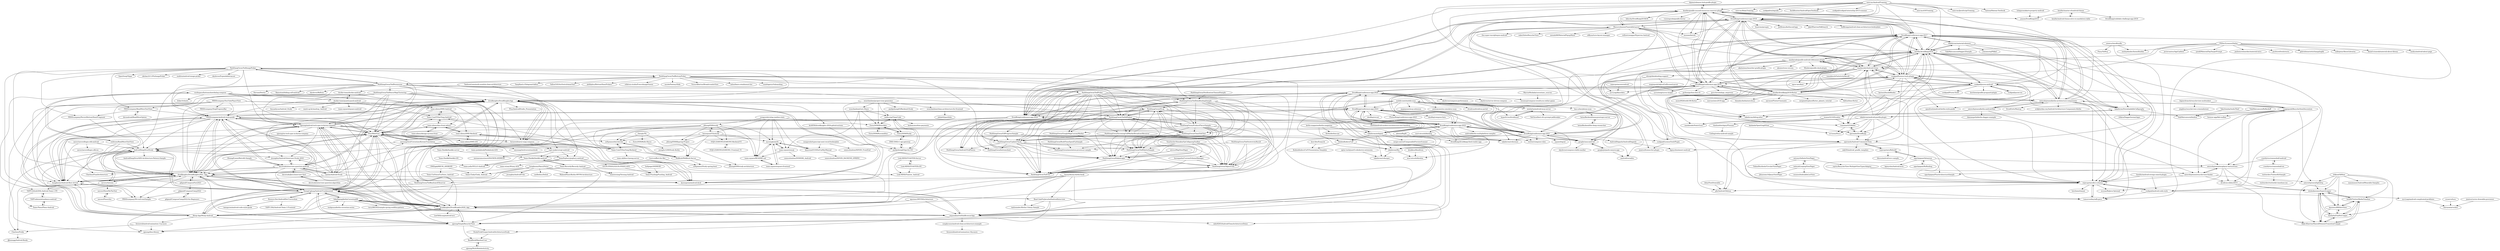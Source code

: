 digraph G {
"dipien/releases-hub-gradle-plugin" -> "jmatsu/license-list-plugin"
"dipien/releases-hub-gradle-plugin" -> "konifar/gradle-unused-resources-remover-plugin"
"PRNDcompany/android-style-guide" -> "sjjeong/android-tech-spec-in-korea-company"
"PRNDcompany/android-style-guide" -> "droidknights/DroidKnightsApp"
"PRNDcompany/android-style-guide" -> "Pluu/WebToon"
"PRNDcompany/android-style-guide" -> "droidknights/DroidKnights2021_App"
"PRNDcompany/android-style-guide" -> "devetude/interview-question-android"
"PRNDcompany/android-style-guide" -> "hongbeomi/Android-Best-Article"
"PRNDcompany/android-style-guide" -> "PRNDcompany/MvvmEventSample"
"PRNDcompany/android-style-guide" -> "AndroidDeepDive/Study"
"PRNDcompany/android-style-guide" -> "SeongUgJung/Android-Fundamental"
"PRNDcompany/android-style-guide" -> "taeiim/Android-Study"
"PRNDcompany/android-style-guide" -> "Moop-App/Moop-Android"
"PRNDcompany/android-style-guide" -> "droidknights/DroidKnights2020_App"
"PRNDcompany/android-style-guide" -> "jisungbin/Android-Interview-Study-2022"
"PRNDcompany/android-style-guide" -> "Charlezz/FinalArchitecture"
"PRNDcompany/android-style-guide" -> "omjoonkim/GitHubBrowserApp"
"DroidKaigi/conference-app-2018" -> "DroidKaigi/conference-app-2017"
"DroidKaigi/conference-app-2018" -> "DroidKaigi/conference-app-2019"
"DroidKaigi/conference-app-2018" -> "DroidKaigi/conference-app-2020"
"DroidKaigi/conference-app-2018" -> "konifar/droidkaigi2016"
"DroidKaigi/conference-app-2018" -> "DroidKaigi/conference-app-2021"
"DroidKaigi/conference-app-2018" -> "maskarade/Android-Orma"
"DroidKaigi/conference-app-2018" -> "cookpad/license-tools-plugin"
"DroidKaigi/conference-app-2018" -> "lisawray/groupie" ["e"=1]
"DroidKaigi/conference-app-2018" -> "JetBrains/kotlinconf-app" ["e"=1]
"DroidKaigi/conference-app-2018" -> "konifar/droidkaigi2018-flutter"
"DroidKaigi/conference-app-2018" -> "konifar/gradle-unused-resources-remover-plugin"
"DroidKaigi/conference-app-2018" -> "ansman/kotshi" ["e"=1]
"DroidKaigi/conference-app-2018" -> "JakeWharton/SdkSearch" ["e"=1]
"DroidKaigi/conference-app-2018" -> "bufferapp/android-clean-architecture-boilerplate" ["e"=1]
"DroidKaigi/conference-app-2018" -> "MoyuruAizawa/TimetableLayout"
"MoyuruAizawa/TimetableLayout" -> "DroidKaigi/conference-app-2019"
"MoyuruAizawa/TimetableLayout" -> "DroidKaigi/conference-app-2020"
"MoyuruAizawa/TimetableLayout" -> "konifar/gradle-unused-resources-remover-plugin"
"MoyuruAizawa/TimetableLayout" -> "DroidKaigi/conference-app-2018"
"MoyuruAizawa/TimetableLayout" -> "DroidKaigi/conference-app-2017"
"MoyuruAizawa/TimetableLayout" -> "konifar/droidkaigi2016"
"MoyuruAizawa/TimetableLayout" -> "the-super-toys/glimpse-android" ["e"=1]
"MoyuruAizawa/TimetableLayout" -> "saket/InboxRecyclerView" ["e"=1]
"MoyuruAizawa/TimetableLayout" -> "zawadz88/MaterialPopupMenu" ["e"=1]
"MoyuruAizawa/TimetableLayout" -> "maskarade/Android-Orma"
"MoyuruAizawa/TimetableLayout" -> "cdflynn/turn-layout-manager" ["e"=1]
"MoyuruAizawa/TimetableLayout" -> "willowtreeapps/Hyperion-Android" ["e"=1]
"MoyuruAizawa/TimetableLayout" -> "DroidKaigi/conference-app-2021"
"MoyuruAizawa/TimetableLayout" -> "ansman/kotshi" ["e"=1]
"imbryk/LoopingViewPager" -> "antonyt/InfiniteViewPager"
"imbryk/LoopingViewPager" -> "woozzu/IndexableListView" ["e"=1]
"imbryk/LoopingViewPager" -> "jfeinstein10/JazzyViewPager" ["e"=1]
"DroidKaigi/conference-app-2019" -> "DroidKaigi/conference-app-2020"
"DroidKaigi/conference-app-2019" -> "DroidKaigi/conference-app-2018"
"DroidKaigi/conference-app-2019" -> "DroidKaigi/conference-app-2021"
"DroidKaigi/conference-app-2019" -> "DroidKaigi/conference-app-2017"
"DroidKaigi/conference-app-2019" -> "konifar/droidkaigi2016"
"DroidKaigi/conference-app-2019" -> "MoyuruAizawa/TimetableLayout"
"DroidKaigi/conference-app-2019" -> "DroidKaigi/conference-app-2022"
"DroidKaigi/conference-app-2019" -> "cyrusimap/cyrus-imapd" ["e"=1]
"DroidKaigi/conference-app-2019" -> "python/python-docs-fr" ["e"=1]
"DroidKaigi/conference-app-2019" -> "konifar/gradle-unused-resources-remover-plugin"
"DroidKaigi/conference-app-2019" -> "DroidKaigi/conference-app-2024"
"DroidKaigi/conference-app-2019" -> "konifar/droidkaigi2018-flutter"
"DroidKaigi/conference-app-2019" -> "cookpad/license-tools-plugin"
"DroidKaigi/conference-app-2019" -> "satorufujiwara/kotlin-architecture-components"
"DroidKaigi/conference-app-2019" -> "guru-br/catalogo_empresas" ["e"=1]
"BearCola/ForJavaAndAndroidInterview" -> "SeongUgJung/Android-Fundamental"
"BearCola/ForJavaAndAndroidInterview" -> "mkw8263/AndroidCleanArchitectureDemo"
"BearCola/ForJavaAndAndroidInterview" -> "sjjeong/SimpleRecyclerView"
"BearCola/ForJavaAndAndroidInterview" -> "taehwandev/Kotlin-Udemy-Sample"
"BearCola/ForJavaAndAndroidInterview" -> "omjoonkim/GitHubBrowserApp"
"konifar/gradle-unused-resources-remover-plugin" -> "DroidKaigi/conference-app-2017"
"konifar/gradle-unused-resources-remover-plugin" -> "DroidKaigi/conference-app-2020"
"konifar/gradle-unused-resources-remover-plugin" -> "dipien/releases-hub-gradle-plugin"
"konifar/gradle-unused-resources-remover-plugin" -> "cookpad/license-tools-plugin"
"konifar/gradle-unused-resources-remover-plugin" -> "DroidKaigi/conference-app-2018"
"konifar/gradle-unused-resources-remover-plugin" -> "takahirom/debug-alter"
"konifar/gradle-unused-resources-remover-plugin" -> "yanzm/DroidKaigi2019"
"konifar/gradle-unused-resources-remover-plugin" -> "DroidKaigi/conference-app-2019"
"konifar/gradle-unused-resources-remover-plugin" -> "MoyuruAizawa/TimetableLayout"
"konifar/gradle-unused-resources-remover-plugin" -> "kikuchy/DroidKaigi2018iOS"
"konifar/gradle-unused-resources-remover-plugin" -> "ansman/kotshi" ["e"=1]
"konifar/gradle-unused-resources-remover-plugin" -> "konifar/droidkaigi2016"
"konifar/gradle-unused-resources-remover-plugin" -> "rejasupotaro/kvs-schema"
"konifar/gradle-unused-resources-remover-plugin" -> "runningcode/gradle-doctor" ["e"=1]
"konifar/gradle-unused-resources-remover-plugin" -> "satorufujiwara/kotlin-architecture-components"
"naver/naveridlogin-sdk-android" -> "naver/naveridlogin-sdk-ios"
"naver/naveridlogin-sdk-android" -> "AndroidDeepDive/Study"
"naver/naveridlogin-sdk-android" -> "hongbeomi/Android-Best-Article"
"ParkSangGwon/TedImagePicker" -> "ParkSangGwon/TedBottomPicker"
"ParkSangGwon/TedImagePicker" -> "sjjeong/SimpleRecyclerView"
"ParkSangGwon/TedImagePicker" -> "sjjeong/android-tech-spec-in-korea-company"
"ParkSangGwon/TedImagePicker" -> "ParkSangGwon/TedPermission"
"ParkSangGwon/TedImagePicker" -> "PRNDcompany/android-style-guide"
"ParkSangGwon/TedImagePicker" -> "OpenSooq/Gligar" ["e"=1]
"ParkSangGwon/TedImagePicker" -> "PRNDcompany/ReadMoreTextView"
"ParkSangGwon/TedImagePicker" -> "akshay2211/PixImagePicker" ["e"=1]
"ParkSangGwon/TedImagePicker" -> "esafirm/android-image-picker" ["e"=1]
"ParkSangGwon/TedImagePicker" -> "skydoves/ExpandableLayout" ["e"=1]
"ParkSangGwon/TedImagePicker" -> "droidknights/DroidKnights2021_App"
"ParkSangGwon/TedImagePicker" -> "PRNDcompany/PersistBottomSheetFragment"
"ParkSangGwon/TedImagePicker" -> "Moop-App/Moop-Android"
"ParkSangGwon/TedImagePicker" -> "Pluu/WebToon"
"ParkSangGwon/TedImagePicker" -> "droidknights/DroidKnightsApp"
"konifar/droidkaigi2018-flutter" -> "DroidKaigi/conference-app-2017"
"konifar/droidkaigi2018-flutter" -> "fablue/lime-flutter" ["e"=1]
"konifar/droidkaigi2018-flutter" -> "DroidKaigi/conference-app-2018"
"konifar/droidkaigi2018-flutter" -> "konifar/droidkaigi2016"
"konifar/droidkaigi2018-flutter" -> "mono0926/wdb106-flutter" ["e"=1]
"konifar/droidkaigi2018-flutter" -> "DroidKaigi/conference-app-2020"
"konifar/droidkaigi2018-flutter" -> "DroidKaigi/conference-app-2019"
"konifar/droidkaigi2018-flutter" -> "maskarade/Android-Orma"
"konifar/droidkaigi2018-flutter" -> "mercari/mtc2018-app"
"konifar/droidkaigi2018-flutter" -> "konifar/gradle-unused-resources-remover-plugin"
"konifar/droidkaigi2018-flutter" -> "cookpad/license-tools-plugin"
"konifar/droidkaigi2018-flutter" -> "satorufujiwara/kotlin-architecture-components"
"konifar/droidkaigi2018-flutter" -> "theankurkedia/newsbuzz" ["e"=1]
"konifar/droidkaigi2018-flutter" -> "aaronoe/FlutterCinematic" ["e"=1]
"konifar/droidkaigi2018-flutter" -> "sergiandreplace/flutter_planets_tutorial" ["e"=1]
"HwangEunmi/Retrofit-Sample" -> "droidknights/DroidKnights2021_App"
"HwangEunmi/Retrofit-Sample" -> "devetude/interview-question-android"
"ParkSangGwon/TedNaverMapClustering" -> "fornewid/naver-map-compose"
"ParkSangGwon/TedNaverMapClustering" -> "droidknights/DroidKnightsApp"
"ParkSangGwon/TedNaverMapClustering" -> "droidknights/DroidKnights2021_App"
"ParkSangGwon/TedNaverMapClustering" -> "droidknights/DroidKnights2020_App"
"ParkSangGwon/TedNaverMapClustering" -> "PRNDcompany/android-style-guide"
"ParkSangGwon/TedNaverMapClustering" -> "sjjeong/android-tech-spec-in-korea-company"
"ParkSangGwon/TedNaverMapClustering" -> "omjoonkim/GitHubBrowserApp"
"ParkSangGwon/TedNaverMapClustering" -> "hongbeomi/Android-Best-Article"
"ParkSangGwon/TedNaverMapClustering" -> "Pluu/WebToon"
"ParkSangGwon/TedNaverMapClustering" -> "AndroidDeepDive/Study"
"ParkSangGwon/TedNaverMapClustering" -> "taeiim/Android-Study"
"devendroid/ReadMoreOption" -> "PRNDcompany/ReadMoreTextView"
"AndroidDagashi/AndroidDagashi" -> "kgmyshin/annict-android"
"Moop-App/Moop-Android" -> "Pluu/WebToon"
"Moop-App/Moop-Android" -> "droidknights/DroidKnights2020_App"
"Moop-App/Moop-Android" -> "SeongUgJung/Android-Fundamental"
"Moop-App/Moop-Android" -> "droidknights/DroidKnights2021_App"
"Moop-App/Moop-Android" -> "PRNDcompany/android-style-guide"
"Moop-App/Moop-Android" -> "AndroidDeepDive/Study"
"Moop-App/Moop-Android" -> "fornewid/android-animation-11p-more"
"Moop-App/Moop-Android" -> "hikaMaeng/kotlinCoroutineKR"
"Moop-App/Moop-Android" -> "sjjeong/SimpleRecyclerView"
"Moop-App/Moop-Android" -> "hongbeomi/Android-Best-Article"
"Moop-App/Moop-Android" -> "seyoungcho2/CoroutinesKoreanTranslation"
"SeongUgJung/Android-Fundamental" -> "droidknights/DroidKnights2020_App"
"SeongUgJung/Android-Fundamental" -> "sjjeong/SimpleRecyclerView"
"SeongUgJung/Android-Fundamental" -> "AndroidDeepDive/Study"
"SeongUgJung/Android-Fundamental" -> "omjoonkim/GitHubBrowserApp"
"SeongUgJung/Android-Fundamental" -> "droidknights/DroidKnights2021_App"
"SeongUgJung/Android-Fundamental" -> "hongbeomi/Android-Best-Article"
"SeongUgJung/Android-Fundamental" -> "Knowre-Dev/AndroidDevCurriculum"
"SeongUgJung/Android-Fundamental" -> "hikaMaeng/kotlinCoroutineKR"
"SeongUgJung/Android-Fundamental" -> "sjjeong/android-tech-spec-in-korea-company"
"SeongUgJung/Android-Fundamental" -> "Moop-App/Moop-Android"
"SeongUgJung/Android-Fundamental" -> "BearCola/ForJavaAndAndroidInterview"
"SeongUgJung/Android-Fundamental" -> "Pluu/WebToon"
"SeongUgJung/Android-Fundamental" -> "sjjeong/dino-library"
"SeongUgJung/Android-Fundamental" -> "PRNDcompany/android-style-guide"
"takahirom/DownloadableCalligraphy" -> "takahirom/debug-alter"
"takahirom/DownloadableCalligraphy" -> "AAkira/DaggerInstantApps" ["e"=1]
"takahirom/DownloadableCalligraphy" -> "YukiMatsumura/denbun"
"hikaMaeng/kotlinCoroutineKR" -> "tmdgusya/kotlin-coroutine-series" ["e"=1]
"hikaMaeng/kotlinCoroutineKR" -> "droidknights/DroidKnights2020_App"
"hikaMaeng/kotlinCoroutineKR" -> "omjoonkim/GitHubBrowserApp"
"hikaMaeng/kotlinCoroutineKR" -> "SeongUgJung/Android-Fundamental"
"hikaMaeng/kotlinCoroutineKR" -> "terry960302/sample-spring-webflux-pattern" ["e"=1]
"agustarc/MVVMArchitecture" -> "omjoonkim/GitHubBrowserApp"
"agustarc/MVVMArchitecture" -> "droidknights/DroidKnights2020_App"
"taeiim/Android-Study" -> "devetude/interview-question-android"
"taeiim/Android-Study" -> "sjjeong/android-tech-spec-in-korea-company"
"taeiim/Android-Study" -> "jisungbin/Android-Interview-Study-2022"
"taeiim/Android-Study" -> "hongbeomi/Android-Best-Article"
"taeiim/Android-Study" -> "PRNDcompany/android-style-guide"
"taeiim/Android-Study" -> "droidknights/DroidKnightsApp"
"taeiim/Android-Study" -> "kyeongwan/android-deck"
"mallycrip/CleanCode" -> "EntryDSM/Munchkin"
"mallycrip/CleanCode" -> "parkjinhong03/go-for-GO"
"mallycrip/CleanCode" -> "EntryDSM/Husky"
"mallycrip/CleanCode" -> "kodomomo/dsm-payments"
"ParkSangGwon/TedKeyboardObserver" -> "SeongUgJung/Android-Fundamental"
"kunny/kunny-kotlin-book" -> "SeongUgJung/Android-Fundamental"
"kunny/kunny-kotlin-book" -> "omjoonkim/GitHubBrowserApp"
"kunny/kunny-kotlin-book" -> "BearCola/ForJavaAndAndroidInterview"
"kunny/kunny-kotlin-book" -> "taehwandev/Kotlin-Udemy-Sample"
"kunny/kunny-kotlin-book" -> "ParkSangGwon/TedKeyboardObserver"
"kunny/kunny-kotlin-book" -> "droidknights/DroidKnights2020_App"
"TakuSemba/AudioThief" -> "YukiMatsumura/denbun"
"takahirom/debug-alter" -> "takahirom/DownloadableCalligraphy"
"rejasupotaro/Rebuild" -> "ogaclejapan/Qiitanium"
"rejasupotaro/Rebuild" -> "operando/Android-Command-Note"
"rejasupotaro/Rebuild" -> "hkusu/android-mvc-sample"
"konifar/master-of-android-theme" -> "konifar/android-theme-attrs-to-markdown-table"
"konifar/master-of-android-theme" -> "DroidKaigi/codelabs-challenge-app-2019"
"konifar/master-of-android-theme" -> "yanzm/DroidKaigi2019"
"konifar/android-theme-attrs-to-markdown-table" -> "konifar/master-of-android-theme"
"StudyFork/GoogryAndroidArchitectureStudy" -> "BeokBeok/RandomUser"
"ParkSangGwon/TedOnActivityResult" -> "ParkSangGwon/annotation-processor-sample"
"ParkSangGwon/TedOnActivityResult" -> "ParkSangGwon/ObjectUtils"
"ParkSangGwon/TedOnActivityResult" -> "ParkSangGwon/TedUtil"
"ParkSangGwon/NotificationChannelSample" -> "ParkSangGwon/TedDataBindingSample"
"YukiMatsumura/RxBackoff" -> "YukiMatsumura/denbun"
"sunghyunzz/android-clean-architecture-example" -> "fornewid/android-animation-10p-more"
"ParkSangGwon/BuildTimeSpeedUpSample" -> "ParkSangGwon/annotation-processor-sample"
"sjjeong/android-tech-spec-in-korea-company" -> "PRNDcompany/android-style-guide"
"sjjeong/android-tech-spec-in-korea-company" -> "droidknights/DroidKnightsApp"
"sjjeong/android-tech-spec-in-korea-company" -> "devetude/interview-question-android"
"sjjeong/android-tech-spec-in-korea-company" -> "taeiim/Android-Study"
"sjjeong/android-tech-spec-in-korea-company" -> "SeongUgJung/Android-Fundamental"
"sjjeong/android-tech-spec-in-korea-company" -> "Pluu/WebToon"
"sjjeong/android-tech-spec-in-korea-company" -> "droidknights/DroidKnights2020_App"
"sjjeong/android-tech-spec-in-korea-company" -> "hongbeomi/Android-Best-Article"
"sjjeong/android-tech-spec-in-korea-company" -> "jisungbin/Android-Interview-Study-2022"
"sjjeong/android-tech-spec-in-korea-company" -> "droidknights/DroidKnights2021_App"
"sjjeong/android-tech-spec-in-korea-company" -> "sjjeong/SimpleRecyclerView"
"sjjeong/android-tech-spec-in-korea-company" -> "kyeongwan/android-deck"
"sjjeong/android-tech-spec-in-korea-company" -> "sjjeong/ios-tech-spec-in-korea-company"
"sjjeong/android-tech-spec-in-korea-company" -> "sopt-makers/sopt-android"
"sjjeong/android-tech-spec-in-korea-company" -> "AndroidDeepDive/Study"
"operando/Android-Command-Note" -> "operando/DroidKaigi"
"operando/Android-Command-Note" -> "gfx/Android-Helium"
"operando/Android-Command-Note" -> "rejasupotaro/Rebuild"
"operando/Android-Command-Note" -> "rejasupotaro/kvs-schema"
"operando/Android-Command-Note" -> "tomorrowkey/adb-peco"
"operando/Android-Command-Note" -> "zaki50/android_gradle_template"
"cookpad/puree-android" -> "cookpad/puree-ios"
"cookpad/puree-android" -> "rejasupotaro/kvs-schema"
"cookpad/puree-android" -> "cookpad/android-code-style"
"cookpad/puree-android" -> "maskarade/Android-Orma"
"cookpad/puree-android" -> "konifar/droidkaigi2016"
"cookpad/puree-android" -> "DroidKaigi/conference-app-2017"
"cookpad/puree-android" -> "cookpad/license-tools-plugin"
"cookpad/puree-android" -> "operando/Android-Command-Note"
"cookpad/puree-android" -> "cookpad/Puree-Swift" ["e"=1]
"cookpad/puree-android" -> "hotchemi/gradle-proguard-plugin"
"cookpad/puree-android" -> "tomorrowkey/adb-peco"
"cookpad/puree-android" -> "tomoima525/debot"
"cookpad/puree-android" -> "takahirom/debug-alter"
"cookpad/puree-android" -> "karino2/InsideBinder"
"tomorrowkey/adb-peco" -> "rejasupotaro/kvs-schema"
"DroidKaigi/conference-app-2020" -> "DroidKaigi/conference-app-2021"
"DroidKaigi/conference-app-2020" -> "DroidKaigi/conference-app-2019"
"DroidKaigi/conference-app-2020" -> "DroidKaigi/conference-app-2022"
"DroidKaigi/conference-app-2020" -> "DroidKaigi/conference-app-2018"
"DroidKaigi/conference-app-2020" -> "DroidKaigi/conference-app-2023"
"DroidKaigi/conference-app-2020" -> "DroidKaigi/conference-app-2017"
"DroidKaigi/conference-app-2020" -> "droidknights/DroidKnights2020_App"
"DroidKaigi/conference-app-2020" -> "DroidKaigi/conference-app-2024"
"DroidKaigi/conference-app-2020" -> "konifar/gradle-unused-resources-remover-plugin"
"DroidKaigi/conference-app-2020" -> "MoyuruAizawa/TimetableLayout"
"DroidKaigi/conference-app-2020" -> "omjoonkim/GitHubBrowserApp"
"DroidKaigi/conference-app-2020" -> "Moop-App/Moop-Android"
"DroidKaigi/conference-app-2020" -> "SeongUgJung/Android-Fundamental"
"DroidKaigi/conference-app-2020" -> "droidknights/DroidKnights2021_App"
"DroidKaigi/conference-app-2020" -> "konifar/droidkaigi2016"
"bignerdranch/recyclerview-multiselect" -> "jingibus/recyclerview-criminalintent"
"bignerdranch/recyclerview-multiselect" -> "magiepooh/RecyclerItemDecoration"
"DroidKaigi/conference-app-2021" -> "DroidKaigi/conference-app-2020"
"DroidKaigi/conference-app-2021" -> "DroidKaigi/conference-app-2022"
"DroidKaigi/conference-app-2021" -> "DroidKaigi/conference-app-2019"
"DroidKaigi/conference-app-2021" -> "DroidKaigi/conference-app-2023"
"DroidKaigi/conference-app-2021" -> "DroidKaigi/conference-app-2018"
"DroidKaigi/conference-app-2021" -> "DroidKaigi/conference-app-2024"
"DroidKaigi/conference-app-2021" -> "google/casa-android"
"DroidKaigi/conference-app-2021" -> "droidknights/DroidKnights2020_App"
"DroidKaigi/conference-app-2021" -> "twitter/compose-rules" ["e"=1]
"DroidKaigi/conference-app-2021" -> "droidknights/DroidKnights2021_App"
"DroidKaigi/conference-app-2021" -> "takahirom/roborazzi" ["e"=1]
"DroidKaigi/conference-app-2021" -> "square/logcat" ["e"=1]
"DroidKaigi/conference-app-2021" -> "AndroidDagashi/AndroidDagashi"
"DroidKaigi/conference-app-2021" -> "DroidKaigi/conference-app-2017"
"DroidKaigi/conference-app-2021" -> "cookpad/LicenseToolsPlugin"
"hongbeomi/Android-Best-Article" -> "Pluu/WebToon"
"hongbeomi/Android-Best-Article" -> "YAPP-Github/20th-Android-Team-1-FE"
"hongbeomi/Android-Best-Article" -> "droidknights/DroidKnights2021_App"
"hongbeomi/Android-Best-Article" -> "SeongUgJung/Android-Fundamental"
"maskarade/gradle-android-ribbonizer-plugin" -> "rejasupotaro/kvs-schema"
"maskarade/gradle-android-ribbonizer-plugin" -> "maskarade/Android-Orma"
"maskarade/gradle-android-ribbonizer-plugin" -> "operando/Android-Command-Note"
"maskarade/gradle-android-ribbonizer-plugin" -> "konifar/droidkaigi2016"
"maskarade/gradle-android-ribbonizer-plugin" -> "akonior/icon-version"
"maskarade/gradle-android-ribbonizer-plugin" -> "DroidKaigi/conference-app-2017"
"maskarade/gradle-android-ribbonizer-plugin" -> "operando/DroidKaigi"
"maskarade/gradle-android-ribbonizer-plugin" -> "cookpad/license-tools-plugin"
"maskarade/gradle-android-ribbonizer-plugin" -> "Mindera/gradle-slack-plugin"
"maskarade/gradle-android-ribbonizer-plugin" -> "akaita/easylauncher-gradle-plugin" ["e"=1]
"maskarade/gradle-android-ribbonizer-plugin" -> "gfx/Android-Helium"
"cookpad/LicenseToolsPlugin" -> "cookpad/license-tools-plugin"
"cookpad/LicenseToolsPlugin" -> "jmatsu/license-list-plugin"
"ogaclejapan/Qiitanium" -> "rejasupotaro/Rebuild"
"ogaclejapan/Qiitanium" -> "ogaclejapan/RxBinding"
"ogaclejapan/Qiitanium" -> "kgmyshin/Android-arch"
"ogaclejapan/Qiitanium" -> "satorufujiwara/exoplayer-textureview"
"ogaclejapan/Qiitanium" -> "ogaclejapan/FluxArchitectureSample"
"cookpad/puree-ios" -> "cookpad/puree-android"
"PRNDcompany/ReadMoreTextView" -> "PRNDcompany/PersistBottomSheetFragment"
"PRNDcompany/ReadMoreTextView" -> "devendroid/ReadMoreOption"
"PRNDcompany/ReadMoreTextView" -> "PRNDcompany/android-style-guide"
"sjjeong/SimpleRecyclerView" -> "sjjeong/dino-library"
"sjjeong/SimpleRecyclerView" -> "SeongUgJung/Android-Fundamental"
"sjjeong/SimpleRecyclerView" -> "StudyFork/GoogryAndroidArchitectureStudy"
"sjjeong/SimpleRecyclerView" -> "droidknights/DroidKnights2020_App"
"sjjeong/SimpleRecyclerView" -> "BeokBeok/RandomUser"
"sjjeong/SimpleRecyclerView" -> "droidknights/DroidKnights2021_App"
"droidknights/DroidKnights2020_App" -> "droidknights/DroidKnights2021_App"
"droidknights/DroidKnights2020_App" -> "SeongUgJung/Android-Fundamental"
"droidknights/DroidKnights2020_App" -> "omjoonkim/GitHubBrowserApp"
"droidknights/DroidKnights2020_App" -> "hikaMaeng/kotlinCoroutineKR"
"droidknights/DroidKnights2020_App" -> "Moop-App/Moop-Android"
"droidknights/DroidKnights2020_App" -> "Pluu/WebToon"
"droidknights/DroidKnights2020_App" -> "sjjeong/SimpleRecyclerView"
"droidknights/DroidKnights2020_App" -> "sjjeong/android-tech-spec-in-korea-company"
"droidknights/DroidKnights2020_App" -> "sjjeong/dino-library"
"droidknights/DroidKnights2020_App" -> "AndroidDeepDive/Study"
"droidknights/DroidKnights2020_App" -> "LeeOhHyung/android-mvi"
"fornewid/android-animation-11p-more" -> "Charlezz/Pickle"
"fornewid/android-animation-11p-more" -> "sjjeong/dino-library"
"PRNDcompany/YouTubePlayerView" -> "sjjeong/SimpleRecyclerView"
"PRNDcompany/YouTubePlayerView" -> "PRNDcompany/android-style-guide"
"PRNDcompany/YouTubePlayerView" -> "PRNDcompany/StepProgressBar"
"PRNDcompany/YouTubePlayerView" -> "droidknights/DroidKnights2020_App"
"PRNDcompany/YouTubePlayerView" -> "PRNDcompany/ReadMoreTextView"
"PRNDcompany/YouTubePlayerView" -> "sjjeong/dino-library"
"PRNDcompany/YouTubePlayerView" -> "hongbeomi/Android-Best-Article"
"crashlytics/cannonball-android" -> "crashlytics/cannonball-ios"
"crashlytics/cannonball-android" -> "satorufujiwara/exoplayer-textureview"
"EntryDSM/Husky" -> "EntryDSM/Munchkin"
"EntryDSM/Husky" -> "DMS-SMS/v1-api-gateway"
"Knowre-Dev/AndroidDevCurriculum" -> "taenguree/android-code-style-guide"
"Knowre-Dev/AndroidDevCurriculum" -> "SeongUgJung/Android-Fundamental"
"Knowre-Dev/AndroidDevCurriculum" -> "YAPP-19th/Android-Team-1-Frontend"
"jisungbin/Android-Interview-Study-2022" -> "devetude/interview-question-android"
"crashlytics/cannonball-ios" -> "twitterdev/TwitterKitSample"
"crashlytics/cannonball-ios" -> "crashlytics/cannonball-android"
"rejasupotaro/octodroid" -> "sys1yagi/kmockito"
"hongbeomi/HarryPotter" -> "WaheedNazir/Kotlin-MVVM-Architecture" ["e"=1]
"hongbeomi/HarryPotter" -> "droidknights/DroidKnights2021_App"
"hongbeomi/HarryPotter" -> "hongbeomi/Android-Best-Article"
"hongbeomi/HarryPotter" -> "jisungbin/AndroidUtils" ["e"=1]
"hongbeomi/HarryPotter" -> "sjjeong/SimpleRecyclerView"
"hongbeomi/HarryPotter" -> "Moop-App/Moop-Android"
"hongbeomi/HarryPotter" -> "melbehiry/Delish" ["e"=1]
"twitterdev/TwitterKitSample" -> "twitterdev/twitterkit-timelines-ios"
"ogaclejapan/RxBinding" -> "ogaclejapan/Qiitanium"
"rejasupotaro/kvs-schema" -> "eccyan/RxJava-Optional"
"rejasupotaro/kvs-schema" -> "gfx/Android-Helium"
"rejasupotaro/kvs-schema" -> "cookpad/android-code-style"
"rejasupotaro/kvs-schema" -> "tomorrowkey/adb-peco"
"rejasupotaro/kvs-schema" -> "hotchemi/tiamat"
"DMS-SMS/v1-api-gateway" -> "EntryDSM/Husky"
"DMS-SMS/v1-api-gateway" -> "parkjinhong03/go-for-GO"
"woochanleee/Lets-Share" -> "parkjinhong03/go-for-GO"
"woochanleee/Lets-Share" -> "EntryDSM/Munchkin"
"woochanleee/Lets-Share" -> "mallycrip/CleanCode"
"woochanleee/Lets-Share" -> "team-xquare/xmoji"
"parkjinhong03/go-for-GO" -> "DMS-SMS/v1-api-gateway"
"parkjinhong03/go-for-GO" -> "mallycrip/CleanCode"
"takahirom/android-postfix-plugin" -> "rejasupotaro/kvs-schema"
"takahirom/android-postfix-plugin" -> "tomoima525/debot"
"takahirom/android-postfix-plugin" -> "konifar/droidkaigi2016"
"takahirom/android-postfix-plugin" -> "operando/DroidKaigi"
"takahirom/android-postfix-plugin" -> "m1noon/Disco"
"takahirom/android-postfix-plugin" -> "gfx/Android-Helium"
"takahirom/android-postfix-plugin" -> "magiepooh/RecyclerItemDecoration"
"takahirom/android-postfix-plugin" -> "operando/Android-Command-Note"
"takahirom/android-postfix-plugin" -> "maskarade/Android-Orma"
"takahirom/android-postfix-plugin" -> "maskarade/gradle-android-ribbonizer-plugin"
"mori-atsushi/katalog" -> "DroidKaigi/droidkaigi-feed-reader-app"
"TaehoonLeee/multi-module-clean-architecture" -> "duckie-team/duckie-android"
"TaehoonLeee/multi-module-clean-architecture" -> "fornewid/naver-map-compose"
"antonyt/InfiniteViewPager" -> "imbryk/LoopingViewPager"
"antonyt/InfiniteViewPager" -> "TobiasBuchholz/CircularViewPager"
"antonyt/InfiniteViewPager" -> "yqritc/RecyclerView-MultipleViewTypesAdapter"
"yqritc/RecyclerView-MultipleViewTypesAdapter" -> "satorufujiwara/recyclerview-binder"
"droidknights/DroidKnights2021_App" -> "droidknights/DroidKnights2020_App"
"droidknights/DroidKnights2021_App" -> "AndroidDeepDive/Study"
"droidknights/DroidKnights2021_App" -> "Pluu/WebToon"
"droidknights/DroidKnights2021_App" -> "hongbeomi/Android-Best-Article"
"droidknights/DroidKnights2021_App" -> "SeongUgJung/Android-Fundamental"
"droidknights/DroidKnights2021_App" -> "PRNDcompany/android-style-guide"
"droidknights/DroidKnights2021_App" -> "gdgand/ComposeFest2021"
"droidknights/DroidKnights2021_App" -> "PRNDcompany/MvvmEventSample"
"droidknights/DroidKnights2021_App" -> "naverz/Antonio"
"droidknights/DroidKnights2021_App" -> "omjoonkim/GitHubBrowserApp"
"BeokBeok/RandomUser" -> "sjjeong/MultiModuleActivity"
"AndroidDeepDive/Study" -> "droidknights/DroidKnights2021_App"
"AndroidDeepDive/Study" -> "SeongUgJung/Android-Fundamental"
"AndroidDeepDive/Study" -> "Charlezz/Pickle"
"AndroidDeepDive/Study" -> "AndroidDeepDive/ADD-Architecture-Pattern-Sample"
"AndroidDeepDive/Study" -> "jisungbin/Android-Interview-Study-2022"
"AndroidDeepDive/Study" -> "hongbeomi/Android-Best-Article"
"AndroidDeepDive/Study" -> "naverz/Antonio"
"operando/DroidKaigi" -> "operando/Android-Command-Note"
"operando/DroidKaigi" -> "tomoima525/debot"
"jhhong0509/study" -> "leeseojune53/yatudy"
"jhhong0509/study" -> "jhhong0509/Kopring-Project"
"jhhong0509/study" -> "softpeanut/dul-dul-dul"
"jhhong0509/study" -> "team-xquare/README.md"
"jhhong0509/study" -> "Walkhub/Walkhub-Server"
"jhhong0509/study" -> "OGJG-ZAMONG/ZAMONG-Backend-V1"
"jhhong0509/study" -> "Team-ComIT/SimTong-Backend"
"jhhong0509/study" -> "myounghoim/hi"
"leeseojune53/yatudy" -> "team-xquare/README.md"
"leeseojune53/yatudy" -> "softpeanut/dul-dul-dul"
"leeseojune53/yatudy" -> "jhhong0509/study"
"leeseojune53/yatudy" -> "myounghoim/hi"
"leeseojune53/yatudy" -> "Walkhub/Walkhub-Server"
"leeseojune53/yatudy" -> "OGJG-ZAMONG/ZAMONG-Backend-V1"
"leeseojune53/yatudy" -> "jhhong0509/Kopring-Project"
"team-xquare/README.md" -> "myounghoim/hi"
"team-xquare/README.md" -> "team-xquare/xquare-frontend"
"eungyeole/velog-readme-stats" -> "myounghoim/hi"
"eungyeole/velog-readme-stats" -> "leeseojune53/yatudy"
"eungyeole/velog-readme-stats" -> "team-xquare/README.md"
"eungyeole/velog-readme-stats" -> "kimxwan0319/SetUpMacManual"
"eungyeole/velog-readme-stats" -> "team-xquare/xmoji"
"eungyeole/velog-readme-stats" -> "jhhong0509/study"
"eungyeole/velog-readme-stats" -> "EntryDSM/Munchkin"
"satorufujiwara/recyclerview-binder" -> "satorufujiwara/lighthttp"
"satorufujiwara/recyclerview-binder" -> "droidcon-slides/2015"
"satorufujiwara/recyclerview-binder" -> "rejasupotaro/kvs-schema"
"satorufujiwara/recyclerview-binder" -> "satorufujiwara/exoplayer-textureview"
"satorufujiwara/kotlin-android-flux" -> "DroidKaigi/conference-app-2017"
"satorufujiwara/kotlin-android-flux" -> "satorufujiwara/recyclerview-binder"
"satorufujiwara/kotlin-android-flux" -> "satorufujiwara/kotlin-architecture-components"
"satorufujiwara/kotlin-android-flux" -> "damianpetla/kotlin-dagger-example" ["e"=1]
"satorufujiwara/kotlin-android-flux" -> "izumin5210/Droidux"
"woochanleee/project-tree-generator" -> "parkjinhong03/go-for-GO"
"woochanleee/project-tree-generator" -> "mallycrip/CleanCode"
"woochanleee/project-tree-generator" -> "woochanleee/Lets-Share"
"woochanleee/project-tree-generator" -> "EntryDSM/Munchkin"
"woochanleee/project-tree-generator" -> "parkjinhong03/Backend-Study"
"woochanleee/project-tree-generator" -> "woochanleee/clean-architecture-for-frontend"
"ParkSangGwon/DLog" -> "ParkSangGwon/ObjectUtils"
"ParkSangGwon/DLog" -> "ParkSangGwon/TedUtil"
"ParkSangGwon/DLog" -> "ParkSangGwon/UpdateCheck"
"ParkSangGwon/DLog" -> "ParkSangGwon/KakaoLogin"
"ParkSangGwon/DLog" -> "ParkSangGwon/TedPaletteSample"
"ParkSangGwon/DLog" -> "ParkSangGwon/Android-PickPhotos"
"ParkSangGwon/DLog" -> "ParkSangGwon/TedAdHelper"
"ParkSangGwon/DLog" -> "ParkSangGwon/ClearEditText"
"thedumbtechguy/Fluxxan" -> "Catbag/redux-android-sample"
"naverz/Antonio" -> "naverz/ShowMeTheText"
"naverz/Antonio" -> "droidknights/DroidKnights2021_App"
"naverz/Antonio" -> "AndroidDeepDive/Study"
"naverz/Antonio" -> "Charlezz/Pickle"
"woochanleee/clean-architecture-for-frontend" -> "jidole02/portfolio"
"abema/flagfit" -> "takahirom/Rin"
"abema/flagfit" -> "DroidKaigi/droidkaigi-feed-reader-app"
"lotz84/TwitterMediaTimeline" -> "shoheikawano/AspectLogger"
"lotz84/TwitterMediaTimeline" -> "Rake-Kharton/SharedElementTransitionCompat"
"lotz84/TwitterMediaTimeline" -> "kaelaela/FindNoUsages"
"lotz84/TwitterMediaTimeline" -> "kazuteru/KKAlertView"
"shoheikawano/AspectLogger" -> "lotz84/TwitterMediaTimeline"
"shoheikawano/AspectLogger" -> "Rake-Kharton/SharedElementTransitionCompat"
"shoheikawano/AspectLogger" -> "kaelaela/FindNoUsages"
"shoheikawano/AspectLogger" -> "kazuteru/KKAlertView"
"Rake-Kharton/SharedElementTransitionCompat" -> "lotz84/TwitterMediaTimeline"
"Rake-Kharton/SharedElementTransitionCompat" -> "shoheikawano/AspectLogger"
"Rake-Kharton/SharedElementTransitionCompat" -> "kaelaela/FindNoUsages"
"kaelaela/FindNoUsages" -> "lotz84/TwitterMediaTimeline"
"kaelaela/FindNoUsages" -> "shoheikawano/AspectLogger"
"kaelaela/FindNoUsages" -> "Rake-Kharton/SharedElementTransitionCompat"
"kaelaela/FindNoUsages" -> "kazuteru/KKAlertView"
"kazuteru/KKAlertView" -> "kaelaela/FindNoUsages"
"kazuteru/KKAlertView" -> "lotz84/TwitterMediaTimeline"
"kazuteru/KKAlertView" -> "shoheikawano/AspectLogger"
"kazuteru/KKAlertView" -> "Rake-Kharton/SharedElementTransitionCompat"
"AAkira/OkWear" -> "lotz84/TwitterMediaTimeline"
"AAkira/OkWear" -> "shoheikawano/AspectLogger"
"AAkira/OkWear" -> "satorufujiwara/lighthttp"
"AAkira/OkWear" -> "Rake-Kharton/SharedElementTransitionCompat"
"AAkira/OkWear" -> "kaelaela/FindNoUsages"
"AAkira/OkWear" -> "mauimauer/AndroidWearable-Samples" ["e"=1]
"AAkira/OkWear" -> "kazuteru/KKAlertView"
"cookpad/android-code-style" -> "rejasupotaro/kvs-schema"
"cookpad/android-code-style" -> "sys1yagi/android-complicated-problems"
"cookpad/android-code-style" -> "tomorrowkey/adb-peco"
"PRNDcompany/PersistBottomSheetFragment" -> "droidknights/DroidKnights2021_App"
"sjjeong/MultiModuleActivity" -> "BeokBeok/RandomUser"
"EntryDSM/Munchkin" -> "EntryDSM/Husky"
"EntryDSM/Munchkin" -> "mallycrip/CleanCode"
"EntryDSM/Munchkin" -> "EntryDSM/Russianblue"
"Charlezz/Pickle" -> "JJJoonngg/Android-Books"
"ParkSangGwon/UpdateCheck" -> "ParkSangGwon/ObjectUtils"
"ParkSangGwon/UpdateCheck" -> "ParkSangGwon/TedUtil"
"ParkSangGwon/UpdateCheck" -> "ParkSangGwon/KakaoLogin"
"ParkSangGwon/UpdateCheck" -> "ParkSangGwon/TedPaletteSample"
"ParkSangGwon/UpdateCheck" -> "ParkSangGwon/bottomsheet"
"ParkSangGwon/UpdateCheck" -> "ParkSangGwon/Android-PickPhotos"
"ParkSangGwon/UpdateCheck" -> "ParkSangGwon/annotation-processor-sample"
"eungyeole/typescript-next-recoil-boilerplate" -> "semicolondsm/DDYZD_FrontEnd"
"eungyeole/typescript-next-recoil-boilerplate" -> "kimxwan0319/SetUpMacManual"
"ParkSangGwon/ObjectUtils" -> "ParkSangGwon/TedUtil"
"EntryDSM/Russianblue" -> "EntryDSM/Munchkin"
"OGJG-ZAMONG/ZAMONG-Backend-V1" -> "OGJG-ZAMONG/ZAMONG_Frontend_V1"
"kimxwan0319/SetUpMacManual" -> "myounghoim/hi"
"kimxwan0319/SetUpMacManual" -> "semicolondsm/DDYZD_BACKEND_SPRING"
"OGJG-ZAMONG/ZAMONG_Frontend_V1" -> "OGJG-ZAMONG/ZAMONG-Backend-V1"
"team-xquare/xmoji" -> "team-xquare/README.md"
"team-xquare/xmoji" -> "myounghoim/hi"
"team-xquare/xmoji" -> "semicolondsm/DSMSDK_Android"
"Pluu/WebToon" -> "droidknights/DroidKnightsApp"
"Pluu/WebToon" -> "Moop-App/Moop-Android"
"Pluu/WebToon" -> "hongbeomi/Android-Best-Article"
"Pluu/WebToon" -> "PRNDcompany/android-style-guide"
"Pluu/WebToon" -> "droidknights/DroidKnights2021_App"
"Pluu/WebToon" -> "droidknights/DroidKnights2020_App"
"Pluu/WebToon" -> "kyeongwan/android-deck"
"Pluu/WebToon" -> "sjjeong/android-tech-spec-in-korea-company"
"Pluu/WebToon" -> "AndroidDeepDive/Study"
"Pluu/WebToon" -> "SeongUgJung/Android-Fundamental"
"Pluu/WebToon" -> "seyoungcho2/CoroutinesKoreanTranslation"
"Pluu/WebToon" -> "TeamPophory/pophory-android"
"Pluu/WebToon" -> "omjoonkim/GitHubBrowserApp"
"Pluu/WebToon" -> "fornewid/naver-map-compose"
"Pluu/WebToon" -> "devetude/interview-question-android"
"maskarade/Android-Orma" -> "DroidKaigi/conference-app-2017"
"maskarade/Android-Orma" -> "konifar/droidkaigi2016"
"maskarade/Android-Orma" -> "cookpad/license-tools-plugin"
"maskarade/Android-Orma" -> "rejasupotaro/kvs-schema"
"maskarade/Android-Orma" -> "maskarade/gradle-android-ribbonizer-plugin"
"maskarade/Android-Orma" -> "tomoima525/debot"
"maskarade/Android-Orma" -> "DroidKaigi/conference-app-2018"
"maskarade/Android-Orma" -> "tomorrowkey/adb-peco"
"maskarade/Android-Orma" -> "ngsw-taro/knit"
"maskarade/Android-Orma" -> "cookpad/puree-android"
"maskarade/Android-Orma" -> "vanniktech/OnActivityResult" ["e"=1]
"maskarade/Android-Orma" -> "takahirom/debug-alter"
"maskarade/Android-Orma" -> "shiraji/databinding-support"
"maskarade/Android-Orma" -> "izumin5210/Droidux"
"maskarade/Android-Orma" -> "maskarade/StaticGson"
"tomoima525/debot" -> "operando/DroidKaigi"
"tomoima525/debot" -> "m1noon/Disco"
"izumin5210/Droidux" -> "maskarade/StaticGson"
"izumin5210/Droidux" -> "thedumbtechguy/Fluxxan"
"izumin5210/Droidux" -> "tomoima525/debot"
"konifar/droidkaigi2016" -> "DroidKaigi/conference-app-2017"
"konifar/droidkaigi2016" -> "maskarade/Android-Orma"
"konifar/droidkaigi2016" -> "cookpad/license-tools-plugin"
"konifar/droidkaigi2016" -> "cookpad/android-code-style"
"konifar/droidkaigi2016" -> "rejasupotaro/kvs-schema"
"konifar/droidkaigi2016" -> "DroidKaigi/conference-app-2018"
"konifar/droidkaigi2016" -> "DroidKaigi/conference-app-2019"
"konifar/droidkaigi2016" -> "takahirom/material-element"
"konifar/droidkaigi2016" -> "tomoima525/debot"
"konifar/droidkaigi2016" -> "operando/DroidKaigi"
"konifar/droidkaigi2016" -> "satorufujiwara/kotlin-architecture-components"
"konifar/droidkaigi2016" -> "operando/Android-Command-Note"
"konifar/droidkaigi2016" -> "maskarade/gradle-android-ribbonizer-plugin"
"konifar/droidkaigi2016" -> "cookpad/puree-android"
"konifar/droidkaigi2016" -> "takahirom/DownloadableCalligraphy"
"magiepooh/RecyclerItemDecoration" -> "satorufujiwara/recyclerview-binder"
"magiepooh/RecyclerItemDecoration" -> "droidcon-slides/2015"
"magiepooh/RecyclerItemDecoration" -> "bowyer-app/fab-toolbar" ["e"=1]
"magiepooh/RecyclerItemDecoration" -> "satorufujiwara/kotlin-architecture-components"
"magiepooh/RecyclerItemDecoration" -> "konifar/droidkaigi2016"
"magiepooh/RecyclerItemDecoration" -> "satorufujiwara/exoplayer-textureview"
"magiepooh/RecyclerItemDecoration" -> "satorufujiwara/lighthttp"
"magiepooh/RecyclerItemDecoration" -> "takahirom/android-postfix-plugin"
"ParkSangGwon/TedPicker" -> "ParkSangGwon/TedAdHelper"
"ParkSangGwon/TedPicker" -> "ParkSangGwon/UpdateCheck"
"ParkSangGwon/TedPicker" -> "ParkSangGwon/KakaoLogin"
"ParkSangGwon/TedPicker" -> "ParkSangGwon/DLog"
"ParkSangGwon/TedPicker" -> "ParkSangGwon/TedPaletteSample"
"ParkSangGwon/TedPicker" -> "ParkSangGwon/ObjectUtils"
"ParkSangGwon/TedPicker" -> "ParkSangGwon/TedUtil"
"ParkSangGwon/TedPicker" -> "ParkSangGwon/TedDataBindingSample"
"ParkSangGwon/TedPicker" -> "ParkSangGwon/ProductFlavorSample"
"ParkSangGwon/TedPicker" -> "ParkSangGwon/ClearEditText"
"ParkSangGwon/TedPicker" -> "ParkSangGwon/IncomingCallMarketBroadcastReceiver"
"ParkSangGwon/TedPicker" -> "ParkSangGwon/GoogleMapCustomMarker"
"ParkSangGwon/TedPicker" -> "ParkSangGwon/GifProgressSample"
"ParkSangGwon/TedPicker" -> "ParkSangGwon/bottomsheet"
"ParkSangGwon/TedPicker" -> "ParkSangGwon/Android-PickPhotos"
"naverz/ShowMeTheText" -> "naverz/Pinocchio"
"webtoon/ReadMoreTextView" -> "workspace/bottomsheetdialog-compose"
"webtoon/ReadMoreTextView" -> "droidknights/DroidKnights2021_App"
"webtoon/ReadMoreTextView" -> "PRNDcompany/MvvmEventSample"
"webtoon/ReadMoreTextView" -> "AndroidDeepDive/Study"
"gdgand/ComposeFest2021" -> "droidknights/DroidKnights2021_App"
"gdgand/ComposeFest2021" -> "gdgand/ComposeCamp2022"
"gdgand/ComposeFest2021" -> "AndroidDeepDive/Study"
"fornewid/naver-map-compose" -> "sopt-makers/sopt-android"
"fornewid/naver-map-compose" -> "droidknights/DroidKnightsApp"
"fornewid/naver-map-compose" -> "Pluu/WebToon"
"fornewid/naver-map-compose" -> "kyeongwan/android-deck"
"fornewid/naver-map-compose" -> "droidknights/DroidKnights2021_App"
"EntryDSM/Rolls-Royce" -> "jeongho1209/Study-Kotlin"
"Walkhub/Walkhub-Server" -> "softpeanut/Study-spring-boot"
"Walkhub/Walkhub-Server" -> "jhhong0509/study-architecture"
"Walkhub/Walkhub-Server" -> "softpeanut/dul-dul-dul"
"YAPP-admin/attendance-android" -> "Team-Planz/Planz-Android"
"YAPP-admin/attendance-android" -> "YAPP-Github/20th-Android-Team-1-FE"
"rlaisqls/TIL" -> "softpeanut/dul-dul-dul"
"rlaisqls/TIL" -> "EntryDSM/Rolls-Royce"
"rlaisqls/TIL" -> "Walkhub/Walkhub-Server"
"team-xquare/xquare-frontend" -> "team-xquare/README.md"
"team-xquare/xquare-frontend" -> "myounghoim/hi"
"satorufujiwara/exoplayer-textureview" -> "ogaclejapan/FluxArchitectureSample"
"satorufujiwara/exoplayer-textureview" -> "satorufujiwara/recyclerview-binder"
"satorufujiwara/exoplayer-textureview" -> "droidcon-slides/2015"
"satorufujiwara/exoplayer-textureview" -> "eccyan/RxJava-Optional"
"satorufujiwara/exoplayer-textureview" -> "shoheikawano/AspectLogger"
"YAPP-Github/20th-Android-Team-1-FE" -> "YAPP-admin/attendance-android"
"YAPP-Github/20th-Android-Team-1-FE" -> "Team-Planz/Planz-Android"
"jhhong0509/Kopring-Project" -> "jhhong0509/study-architecture"
"jhhong0509/Kopring-Project" -> "Walkhub/Walkhub-Server"
"lyutvs/effort-for-flex" -> "softpeanut/Study-spring-boot"
"k4zy/FontDrawable" -> "gfx/Android-Helium"
"yatatsu/AutoBundle" -> "emilsjolander/IntentBuilder" ["e"=1]
"yatatsu/AutoBundle" -> "rejasupotaro/kvs-schema"
"yatatsu/AutoBundle" -> "Piasy/YaMvp"
"MarcinMoskala/coroutines_sources" -> "wisemuji/compose-would-you-rather-game"
"myounghoim/hi" -> "team-xquare/README.md"
"myounghoim/hi" -> "kimxwan0319/SetUpMacManual"
"myounghoim/hi" -> "team-xquare/xmoji"
"myounghoim/hi" -> "team-xquare/xquare-frontend"
"ParkSangGwon/IncomingCallMarketBroadcastReceiver" -> "ParkSangGwon/ObjectUtils"
"ParkSangGwon/IncomingCallMarketBroadcastReceiver" -> "ParkSangGwon/TedUtil"
"ParkSangGwon/IncomingCallMarketBroadcastReceiver" -> "ParkSangGwon/KakaoLogin"
"ParkSangGwon/IncomingCallMarketBroadcastReceiver" -> "ParkSangGwon/TedPaletteSample"
"ParkSangGwon/IncomingCallMarketBroadcastReceiver" -> "ParkSangGwon/UpdateCheck"
"ParkSangGwon/IncomingCallMarketBroadcastReceiver" -> "ParkSangGwon/DLog"
"droidcon-slides/2015" -> "shoheikawano/AspectLogger"
"droidcon-slides/2015" -> "Rake-Kharton/SharedElementTransitionCompat"
"satorufujiwara/lighthttp" -> "shoheikawano/AspectLogger"
"koreaparks/CustomSchemeManager" -> "ParkSangGwon/ObjectUtils"
"koreaparks/CustomSchemeManager" -> "ParkSangGwon/TedUtil"
"ParkSangGwon/TedUtil" -> "ParkSangGwon/ObjectUtils"
"ParkSangGwon/TedPermission" -> "ParkSangGwon/TedBottomPicker"
"ParkSangGwon/TedPermission" -> "ParkSangGwon/TedImagePicker"
"ParkSangGwon/TedPermission" -> "sjjeong/android-tech-spec-in-korea-company"
"ParkSangGwon/TedPermission" -> "PRNDcompany/android-style-guide"
"ParkSangGwon/TedPermission" -> "ParkSangGwon/TedPicker"
"ParkSangGwon/TedPermission" -> "ParkSangGwon/TedAdHelper"
"ParkSangGwon/TedPermission" -> "ParkSangGwon/TedDataBindingSample"
"ParkSangGwon/TedPermission" -> "Pluu/WebToon"
"ParkSangGwon/TedPermission" -> "Karumi/Dexter" ["e"=1]
"ParkSangGwon/TedPermission" -> "ParkSangGwon/TedNaverMapClustering"
"ParkSangGwon/TedPermission" -> "droidknights/DroidKnights2021_App"
"ParkSangGwon/TedPermission" -> "Ramotion/folding-cell-android" ["e"=1]
"ParkSangGwon/TedPermission" -> "droidknights/DroidKnights2020_App"
"ParkSangGwon/TedPermission" -> "ParkSangGwon/TedKeyboardObserver"
"ParkSangGwon/TedPermission" -> "skydoves/Balloon" ["e"=1]
"ngsw-taro/knit" -> "sys1yagi/kmockito"
"sys1yagi/android-complicated-problems" -> "shiroyama/cuckoo"
"cookpad/license-tools-plugin" -> "maskarade/Android-Orma"
"cookpad/license-tools-plugin" -> "DroidKaigi/conference-app-2017"
"cookpad/license-tools-plugin" -> "konifar/droidkaigi2016"
"cookpad/license-tools-plugin" -> "cookpad/LicenseToolsPlugin"
"cookpad/license-tools-plugin" -> "DroidKaigi/conference-app-2018"
"cookpad/license-tools-plugin" -> "konifar/gradle-unused-resources-remover-plugin"
"cookpad/license-tools-plugin" -> "rejasupotaro/kvs-schema"
"cookpad/license-tools-plugin" -> "ngsw-taro/knit"
"cookpad/license-tools-plugin" -> "cookpad/puree-android"
"cookpad/license-tools-plugin" -> "openfresh/android-kotlin-style-guide"
"cookpad/license-tools-plugin" -> "operando/Android-Command-Note"
"cookpad/license-tools-plugin" -> "takahirom/DownloadableCalligraphy"
"cookpad/license-tools-plugin" -> "karino2/InsideBinder"
"cookpad/license-tools-plugin" -> "DroidKaigi/conference-app-2019"
"cookpad/license-tools-plugin" -> "satorufujiwara/kotlin-architecture-components"
"DroidKaigi/conference-app-2022" -> "DroidKaigi/conference-app-2023"
"DroidKaigi/conference-app-2022" -> "DroidKaigi/conference-app-2021"
"DroidKaigi/conference-app-2022" -> "DroidKaigi/conference-app-2020"
"DroidKaigi/conference-app-2022" -> "DroidKaigi/conference-app-2024"
"DroidKaigi/conference-app-2022" -> "droidknights/DroidKnights2021_App"
"DroidKaigi/conference-app-2022" -> "twitter/compose-rules" ["e"=1]
"DroidKaigi/conference-app-2022" -> "DroidKaigi/conference-app-2019"
"DroidKaigi/conference-app-2022" -> "takahirom/roborazzi" ["e"=1]
"DroidKaigi/conference-app-2022" -> "google/casa-android"
"DroidKaigi/conference-app-2022" -> "Pluu/WebToon"
"DroidKaigi/conference-app-2022" -> "takahirom/Rin"
"DroidKaigi/conference-app-2022" -> "droidknights/DroidKnightsApp"
"DroidKaigi/conference-app-2022" -> "mori-atsushi/katalog"
"DroidKaigi/conference-app-2022" -> "android/kotlin-multiplatform-samples" ["e"=1]
"DroidKaigi/conference-app-2022" -> "takahirom/arbigent"
"google/jetpack-camera-app" -> "google/casa-android"
"google/jetpack-camera-app" -> "android/socialite" ["e"=1]
"kaelaela/OpenGraphView" -> "m1noon/Disco"
"workspace/bottomsheetdialog-compose" -> "duckie-team/quack-quack-android"
"workspace/bottomsheetdialog-compose" -> "dokar3/sheets" ["e"=1]
"workspace/bottomsheetdialog-compose" -> "YAPP-Github/20th-Android-Team-1-FE"
"workspace/bottomsheetdialog-compose" -> "droidknights/DroidKnightsApp"
"workspace/bottomsheetdialog-compose" -> "Pluu/WebToon"
"workspace/bottomsheetdialog-compose" -> "fornewid/naver-map-compose"
"workspace/bottomsheetdialog-compose" -> "webtoon/ReadMoreTextView"
"gdgand/ComposeCamp2022" -> "gdgand/ComposeCamp2022-for-Beginners"
"gdgand/ComposeCamp2022" -> "PRNDcompany/MvvmEventSample"
"duckie-team/duckie-android" -> "duckie-team/quack-quack-android"
"duckie-team/duckie-android" -> "team-aliens/DMS-Android"
"duckie-team/quack-quack-android" -> "duckie-team/duckie-android"
"duckie-team/quack-quack-android" -> "team-aliens/DMS-Android"
"duckie-team/quack-quack-android" -> "Team-ComIT/SimTong-Android"
"duckie-team/quack-quack-android" -> "limsaehyun/Android_Study"
"duckie-team/quack-quack-android" -> "mash-up-kr/mashup_Android"
"duckie-team/quack-quack-android" -> "team-xquare/xquare-android"
"google/casa-android" -> "DroidKaigi/conference-app-2021"
"google/casa-android" -> "skydoves/compose-stable-marker" ["e"=1]
"google/casa-android" -> "DroidKaigi/conference-app-2022"
"google/casa-android" -> "google/jetpack-camera-app"
"google/casa-android" -> "DroidKaigi/conference-app-2023"
"team-aliens/dms-front-admin" -> "Team-ComIT/SimTong-Android"
"team-aliens/dms-front-admin" -> "team-aliens/design-system-front"
"team-aliens/dms-front-admin" -> "team-aliens/DMS-Backend"
"k-kagurazaka/rx-property-android" -> "yanzm/DroidKaigi2019"
"team-peekabook/Peekabook-AOS" -> "zaranaramorimori/HACKER-ANDROID"
"sopt-makers/sopt-android" -> "team-yello/YELLO-Android"
"sopt-makers/sopt-android" -> "Team-Hankki/hankki-android"
"sopt-makers/sopt-android" -> "TeamPophory/pophory-android"
"sopt-makers/sopt-android" -> "zaranaramorimori/HACKER-ANDROID"
"Team-ComIT/SimTong-Android" -> "team-aliens/dms-front-admin"
"Team-ComIT/SimTong-Android" -> "team-aliens/DMS-Android"
"Team-ComIT/SimTong-Backend" -> "softpeanut/dul-dul-dul"
"Team-ComIT/SimTong-Backend" -> "Team-ComIT/SimTong-Android"
"Team-ComIT/SimTong-Backend" -> "team-nk/kim-il-jeong-server"
"Team-ComIT/SimTong-Backend" -> "team-aliens/DMS-Backend"
"Team-ComIT/SimTong-Backend" -> "Walkhub/Walkhub-Server"
"Team-Planz/Planz-Android" -> "YAPP-admin/attendance-android"
"team-aliens/DMS-Android" -> "Team-ComIT/SimTong-Android"
"team-aliens/DMS-Android" -> "team-aliens/dms-front-admin"
"team-aliens/DMS-Android" -> "team-aliens/DMS-iOS"
"team-aliens/DMS-Android" -> "team-aliens/DMS-Backend"
"gdgand/ComposeCamp2022-for-Beginners" -> "gdgand/ComposeCamp2022"
"team-aliens/DMS-Backend" -> "team-aliens/DMS-iOS"
"team-aliens/DMS-Backend" -> "team-aliens/dms-front-admin"
"team-aliens/DMS-Backend" -> "Team-ComIT/SimTong-Backend"
"team-aliens/DMS-Backend" -> "softpeanut/dul-dul-dul"
"team-aliens/DMS-iOS" -> "team-aliens/DMS-Backend"
"team-aliens/DMS-iOS" -> "team-aliens/dms-front-admin"
"team-aliens/DMS-iOS" -> "Team-ComIT/SimTong-Android"
"softpeanut/dul-dul-dul" -> "Walkhub/Walkhub-Server"
"softpeanut/dul-dul-dul" -> "Team-ComIT/SimTong-Backend"
"VyacheslavShmakin/GpCollapsingToolbar" -> "koreaparks/CustomSchemeManager"
"VyacheslavShmakin/GpCollapsingToolbar" -> "ParkSangGwon/ObjectUtils"
"VyacheslavShmakin/GpCollapsingToolbar" -> "ParkSangGwon/TedUtil"
"VyacheslavShmakin/GpCollapsingToolbar" -> "ParkSangGwon/KakaoLogin"
"VyacheslavShmakin/GpCollapsingToolbar" -> "ParkSangGwon/TedPaletteSample"
"nitrico/MapViewPager" -> "ParkSangGwon/KakaoLogin"
"ParkSangGwon/ClearEditText" -> "ParkSangGwon/TedUtil"
"ParkSangGwon/ClearEditText" -> "ParkSangGwon/KakaoLogin"
"ParkSangGwon/ClearEditText" -> "ParkSangGwon/ObjectUtils"
"ParkSangGwon/ClearEditText" -> "ParkSangGwon/TedPaletteSample"
"ParkSangGwon/ClearEditText" -> "ParkSangGwon/UpdateCheck"
"ParkSangGwon/ClearEditText" -> "ParkSangGwon/DLog"
"naverz/Pinocchio" -> "naverz/ShowMeTheText"
"ParkSangGwon/GoogleMapCustomMarker" -> "ParkSangGwon/KakaoLogin"
"ParkSangGwon/KakaoLogin" -> "ParkSangGwon/ObjectUtils"
"ParkSangGwon/KakaoLogin" -> "ParkSangGwon/TedUtil"
"team-aliens/design-system-front" -> "team-aliens/dms-front-admin"
"droidknights/DroidKnightsApp" -> "kyeongwan/android-deck"
"droidknights/DroidKnightsApp" -> "Pluu/WebToon"
"droidknights/DroidKnightsApp" -> "sjjeong/android-tech-spec-in-korea-company"
"droidknights/DroidKnightsApp" -> "PRNDcompany/android-style-guide"
"droidknights/DroidKnightsApp" -> "sopt-makers/sopt-android"
"droidknights/DroidKnightsApp" -> "seyoungcho2/CoroutinesKoreanTranslation"
"droidknights/DroidKnightsApp" -> "Pluu/AndroidStudio_Presentation"
"droidknights/DroidKnightsApp" -> "DroidKaigi/conference-app-2023"
"droidknights/DroidKnightsApp" -> "fornewid/naver-map-compose"
"droidknights/DroidKnightsApp" -> "hongbeomi/Android-Best-Article"
"droidknights/DroidKnightsApp" -> "droidknights/DroidKnights2021_App"
"droidknights/DroidKnightsApp" -> "kts6056/droidknights-2024-github-actions"
"droidknights/DroidKnightsApp" -> "team-yello/YELLO-Android"
"droidknights/DroidKnightsApp" -> "Team-Hankki/hankki-android"
"droidknights/DroidKnightsApp" -> "TeamPophory/pophory-android"
"DroidKaigi/conference-app-2023" -> "DroidKaigi/conference-app-2024"
"DroidKaigi/conference-app-2023" -> "DroidKaigi/conference-app-2022"
"DroidKaigi/conference-app-2023" -> "takahirom/roborazzi" ["e"=1]
"DroidKaigi/conference-app-2023" -> "droidknights/DroidKnightsApp"
"DroidKaigi/conference-app-2023" -> "DroidKaigi/conference-app-2021"
"DroidKaigi/conference-app-2023" -> "DroidKaigi/conference-app-2020"
"DroidKaigi/conference-app-2023" -> "android/socialite" ["e"=1]
"DroidKaigi/conference-app-2023" -> "Pluu/WebToon"
"DroidKaigi/conference-app-2023" -> "slackhq/circuit" ["e"=1]
"DroidKaigi/conference-app-2023" -> "FlutterKaigi/conference-app-2023" ["e"=1]
"DroidKaigi/conference-app-2023" -> "twitter/compose-rules" ["e"=1]
"DroidKaigi/conference-app-2023" -> "takahirom/arbigent"
"DroidKaigi/conference-app-2023" -> "google/casa-android"
"DroidKaigi/conference-app-2023" -> "hongbeomi/Android-Best-Article"
"DroidKaigi/conference-app-2023" -> "slackhq/compose-lints" ["e"=1]
"ParkSangGwon/TedBottomPicker" -> "ParkSangGwon/TedPermission"
"ParkSangGwon/TedBottomPicker" -> "ParkSangGwon/TedImagePicker"
"ParkSangGwon/TedBottomPicker" -> "ParkSangGwon/TedPicker"
"ParkSangGwon/TedBottomPicker" -> "ParkSangGwon/TedAdHelper"
"ParkSangGwon/TedBottomPicker" -> "TangXiaoLv/TelegramGallery" ["e"=1]
"ParkSangGwon/TedBottomPicker" -> "ParkSangGwon/TedDataBindingSample"
"ParkSangGwon/TedBottomPicker" -> "Yellow5A5/ActSwitchAnimTool" ["e"=1]
"ParkSangGwon/TedBottomPicker" -> "philliphsu/BottomSheetPickers" ["e"=1]
"ParkSangGwon/TedBottomPicker" -> "stfalcon-studio/FrescoImageViewer" ["e"=1]
"ParkSangGwon/TedBottomPicker" -> "mzule/FantasySlide" ["e"=1]
"ParkSangGwon/TedBottomPicker" -> "ParkSangGwon/ClearEditText"
"ParkSangGwon/TedBottomPicker" -> "VictorAlbertos/BreadcrumbsView" ["e"=1]
"ParkSangGwon/TedBottomPicker" -> "iielse/learn-retailmenot-list" ["e"=1]
"ParkSangGwon/TedBottomPicker" -> "eoinfogarty/Onboarding" ["e"=1]
"ParkSangGwon/TedBottomPicker" -> "ParkSangGwon/UpdateCheck"
"TeamPophory/pophory-android" -> "team-yello/YELLO-Android"
"TeamPophory/pophory-android" -> "Team-Puzzling/Puzzling_Android"
"TeamPophory/pophory-android" -> "team-winey/Winey-AOS"
"TeamPophory/pophory-android" -> "GEON-PPANG/GEON-PPANG-AOS"
"DeNA/android-modern-architecture-test-handson" -> "mori-atsushi/kredux"
"seyoungcho2/CoroutinesKoreanTranslation" -> "droidknights/DroidKnightsApp"
"seyoungcho2/CoroutinesKoreanTranslation" -> "kyeongwan/android-deck"
"seyoungcho2/CoroutinesKoreanTranslation" -> "Pluu/WebToon"
"seyoungcho2/CoroutinesKoreanTranslation" -> "seyoungcho2/coroutinesbook"
"seyoungcho2/CoroutinesKoreanTranslation" -> "AndroidDeepDive/Study"
"Indipage/ANDROID" -> "Team-Puzzling/Puzzling_Android"
"GEON-PPANG/GEON-PPANG-AOS" -> "Team-Puzzling/Puzzling_Android"
"konifar/android-strings-search-plugin" -> "rejasupotaro/kvs-schema"
"konifar/android-strings-search-plugin" -> "cookpad/android-code-style"
"shiraji/databinding-support" -> "sys1yagi/kmockito"
"shiraji/databinding-support" -> "magiepooh/AdjustFullScreenLayout"
"DroidKaigi/conference-app-2017" -> "konifar/droidkaigi2016"
"DroidKaigi/conference-app-2017" -> "maskarade/Android-Orma"
"DroidKaigi/conference-app-2017" -> "DroidKaigi/conference-app-2018"
"DroidKaigi/conference-app-2017" -> "takahirom/material-element"
"DroidKaigi/conference-app-2017" -> "DroidKaigi/conference-app-2019"
"DroidKaigi/conference-app-2017" -> "cookpad/license-tools-plugin"
"DroidKaigi/conference-app-2017" -> "rejasupotaro/kvs-schema"
"DroidKaigi/conference-app-2017" -> "kgmyshin/annict-android"
"DroidKaigi/conference-app-2017" -> "satorufujiwara/kotlin-architecture-components"
"DroidKaigi/conference-app-2017" -> "DroidKaigi/conference-app-2020"
"DroidKaigi/conference-app-2017" -> "takahirom/DownloadableCalligraphy"
"DroidKaigi/conference-app-2017" -> "konifar/droidkaigi2018-flutter"
"DroidKaigi/conference-app-2017" -> "konifar/gradle-unused-resources-remover-plugin"
"DroidKaigi/conference-app-2017" -> "tomorrowkey/adb-peco"
"DroidKaigi/conference-app-2017" -> "takahirom/debug-alter"
"srym/vulture" -> "shiroyama/cuckoo"
"Link-MIND/TOASTER-Server" -> "Link-MIND/TOASTER-iOS"
"Link-MIND/TOASTER-Server" -> "Link-MIND/Toaster_Android"
"Link-MIND/TOASTER-iOS" -> "Link-MIND/TOASTER-Server"
"Link-MIND/TOASTER-iOS" -> "Link-MIND/Toaster_Android"
"takahirom/Rin" -> "mori-atsushi/kredux"
"takahirom/Rin" -> "takahirom/robospec"
"KodeinKoders/CuP" -> "KodeinKoders/CuP-Presentation-Template"
"KodeinKoders/CuP" -> "takahirom/Rin"
"kotlin-magazine/kotlin-magazine" -> "Kotlin/kotlinx-rpc" ["e"=1]
"kotlin-magazine/kotlin-magazine" -> "KodeinKoders/CuP"
"kotlin-magazine/kotlin-magazine" -> "takahirom/arbigent"
"kosi-libs/Emoji.kt" -> "KodeinKoders/CuP-Presentation-Template"
"DroidKaigi/conference-app-2024" -> "DroidKaigi/conference-app-2023"
"DroidKaigi/conference-app-2024" -> "DroidKaigi/conference-app-2022"
"DroidKaigi/conference-app-2024" -> "droidknights/DroidKnightsApp"
"DroidKaigi/conference-app-2024" -> "takahirom/Rin"
"DroidKaigi/conference-app-2024" -> "takahirom/roborazzi" ["e"=1]
"DroidKaigi/conference-app-2024" -> "DroidKaigi/conference-app-2021"
"DroidKaigi/conference-app-2024" -> "kyeongwan/android-deck"
"DroidKaigi/conference-app-2024" -> "android/socialite" ["e"=1]
"DroidKaigi/conference-app-2024" -> "DroidKaigi/conference-app-2020"
"DroidKaigi/conference-app-2024" -> "DeNA/android-modern-architecture-test-handson"
"DroidKaigi/conference-app-2024" -> "DroidKaigi/conference-app-2019"
"DroidKaigi/conference-app-2024" -> "skydoves/server-driven-compose" ["e"=1]
"DroidKaigi/conference-app-2024" -> "takahirom/arbigent"
"DroidKaigi/conference-app-2024" -> "skydoves/compose-performance" ["e"=1]
"DroidKaigi/conference-app-2024" -> "wisemuji/compose-would-you-rather-game"
"apter-tech/junit5-robolectric-extension" -> "takahirom/robospec"
"jmatsu/vector-drawable-previewer" -> "shiroyama/cuckoo"
"ParkSangGwon/TedPaletteSample" -> "ParkSangGwon/ObjectUtils"
"ParkSangGwon/TedPaletteSample" -> "ParkSangGwon/TedUtil"
"ParkSangGwon/TedPaletteSample" -> "ParkSangGwon/KakaoLogin"
"takahirom/material-element" -> "DroidKaigi/conference-app-2017"
"takahirom/material-element" -> "konifar/droidkaigi2016"
"takahirom/material-element" -> "takahirom/DownloadableCalligraphy"
"takahirom/material-element" -> "rejasupotaro/kvs-schema"
"takahirom/material-element" -> "yamamotoj/Pikkel"
"takahirom/material-element" -> "YukiMatsumura/Dagger2Sample"
"kyeongwan/android-deck" -> "droidknights/DroidKnightsApp"
"Team-Recordy/Recordy-Android" -> "Team-Hankki/hankki-android"
"Team-Recordy/Recordy-Android" -> "teamterning/Terning-Android"
"Team-Recordy/Recordy-Android" -> "Link-MIND/Toaster_Android"
"Team-Recordy/Recordy-Android" -> "Team-Clody/Clody_Android"
"Team-Hankki/hankki-server" -> "Team-Hankki/hankki-iOS"
"Team-Hankki/hankki-server" -> "Team-Hankki/hankki-android"
"kts6056/droidknights-2024-github-actions" -> "kyeongwan/android-deck"
"OMZigak/KKUM_ANDROID" -> "Team-UniVoice/UniVoice_Android"
"OMZigak/KKUM_ANDROID" -> "Team-Clody/Clody_Android"
"karino2/InsideBinder" -> "maskarade/StaticGson"
"Team-Hankki/hankki-android" -> "Team-Recordy/Recordy-Android"
"Team-Hankki/hankki-android" -> "teamterning/Terning-Android"
"Team-Hankki/hankki-android" -> "Team-Clody/Clody_Android"
"ParkSangGwon/TedDataBindingSample" -> "ParkSangGwon/UpdateCheck"
"ParkSangGwon/TedDataBindingSample" -> "ParkSangGwon/ObjectUtils"
"ParkSangGwon/TedDataBindingSample" -> "ParkSangGwon/TedPaletteSample"
"ParkSangGwon/TedDataBindingSample" -> "ParkSangGwon/TedUtil"
"ParkSangGwon/TedDataBindingSample" -> "ParkSangGwon/KakaoLogin"
"ParkSangGwon/TedDataBindingSample" -> "ParkSangGwon/ClearEditText"
"ParkSangGwon/TedDataBindingSample" -> "ParkSangGwon/DLog"
"ParkSangGwon/TedDataBindingSample" -> "ParkSangGwon/TedAdHelper"
"ParkSangGwon/TedDataBindingSample" -> "ParkSangGwon/IncomingCallMarketBroadcastReceiver"
"ParkSangGwon/TedDataBindingSample" -> "ParkSangGwon/ProductFlavorSample"
"ParkSangGwon/GifProgressSample" -> "ParkSangGwon/ObjectUtils"
"ParkSangGwon/GifProgressSample" -> "ParkSangGwon/TedPaletteSample"
"ParkSangGwon/GifProgressSample" -> "ParkSangGwon/TedUtil"
"ParkSangGwon/GifProgressSample" -> "ParkSangGwon/KakaoLogin"
"ParkSangGwon/GifProgressSample" -> "ParkSangGwon/UpdateCheck"
"kitakkun/Kondition" -> "mori-atsushi/kredux"
"ParkSangGwon/TedAdHelper" -> "ParkSangGwon/UpdateCheck"
"ParkSangGwon/TedAdHelper" -> "ParkSangGwon/TedUtil"
"ParkSangGwon/TedAdHelper" -> "ParkSangGwon/KakaoLogin"
"ParkSangGwon/TedAdHelper" -> "ParkSangGwon/ObjectUtils"
"ParkSangGwon/TedAdHelper" -> "ParkSangGwon/TedPaletteSample"
"ParkSangGwon/TedAdHelper" -> "ParkSangGwon/DLog"
"ParkSangGwon/TedAdHelper" -> "ParkSangGwon/ClearEditText"
"ParkSangGwon/TedAdHelper" -> "ParkSangGwon/annotation-processor-sample"
"ParkSangGwon/TedAdHelper" -> "ParkSangGwon/ProductFlavorSample"
"ParkSangGwon/TedAdHelper" -> "ParkSangGwon/GoogleMapCustomMarker"
"ParkSangGwon/TedAdHelper" -> "ParkSangGwon/bottomsheet"
"ParkSangGwon/TedAdHelper" -> "ParkSangGwon/Android-PickPhotos"
"ParkSangGwon/TedAdHelper" -> "ParkSangGwon/TedDataBindingSample"
"ParkSangGwon/TedAdHelper" -> "ParkSangGwon/IncomingCallMarketBroadcastReceiver"
"minhalvp/android-mcp-server" -> "hyperb1iss/droidmind"
"minhalvp/android-mcp-server" -> "mobile-next/mobile-mcp"
"minhalvp/android-mcp-server" -> "VetOnce/best-of-n-prompt-jailbreaker"
"PSDev/LicensesDialog" -> "gabrielemariotti/changeloglib" ["e"=1]
"PSDev/LicensesDialog" -> "mikepenz/AboutLibraries" ["e"=1]
"PSDev/LicensesDialog" -> "daniel-stoneuk/material-about-library" ["e"=1]
"PSDev/LicensesDialog" -> "cookpad/license-tools-plugin"
"PSDev/LicensesDialog" -> "medyo/android-about-page" ["e"=1]
"PSDev/LicensesDialog" -> "javiersantos/AppUpdater" ["e"=1]
"PSDev/LicensesDialog" -> "sjwall/MaterialTapTargetPrompt" ["e"=1]
"PSDev/LicensesDialog" -> "konifar/droidkaigi2016"
"PSDev/LicensesDialog" -> "janheinrichmerker/material-intro" ["e"=1]
"PSDev/LicensesDialog" -> "emilsjolander/IntentBuilder" ["e"=1]
"PSDev/LicensesDialog" -> "pushtorefresh/storio" ["e"=1]
"PSDev/LicensesDialog" -> "maskarade/Android-Orma"
"satorufujiwara/kotlin-architecture-components" -> "DroidKaigi/conference-app-2017"
"satorufujiwara/kotlin-architecture-components" -> "openfresh/android-kotlin-style-guide"
"satorufujiwara/kotlin-architecture-components" -> "konifar/droidkaigi2016"
"satorufujiwara/kotlin-architecture-components" -> "erikjhordan-rey/Android-Architecture-Components-Kotlin" ["e"=1]
"satorufujiwara/kotlin-architecture-components" -> "maskarade/Android-Orma"
"satorufujiwara/kotlin-architecture-components" -> "rejasupotaro/kvs-schema"
"satorufujiwara/kotlin-architecture-components" -> "magiepooh/RecyclerItemDecoration"
"satorufujiwara/kotlin-architecture-components" -> "satorufujiwara/exoplayer-textureview"
"satorufujiwara/kotlin-architecture-components" -> "satorufujiwara/kotlin-android-flux"
"satorufujiwara/kotlin-architecture-components" -> "takahirom/DownloadableCalligraphy"
"satorufujiwara/kotlin-architecture-components" -> "DroidKaigi/conference-app-2019"
"satorufujiwara/kotlin-architecture-components" -> "cookpad/license-tools-plugin"
"satorufujiwara/kotlin-architecture-components" -> "DroidGirls/Meetup"
"satorufujiwara/kotlin-architecture-components" -> "DroidKaigi/conference-app-2018"
"satorufujiwara/kotlin-architecture-components" -> "konifar/gradle-unused-resources-remover-plugin"
"hetaoBackend/lite-deep-researcher" -> "hetaoBackend/mcp-pyautogui-server"
"mixi-inc/AndroidTraining" -> "mixi-inc/iOSTraining" ["e"=1]
"mixi-inc/AndroidTraining" -> "DroidKaigi/conference-app-2017"
"mixi-inc/AndroidTraining" -> "mixi-inc/JavaScriptTraining" ["e"=1]
"mixi-inc/AndroidTraining" -> "hatena/Hatena-Textbook" ["e"=1]
"mixi-inc/AndroidTraining" -> "konifar/droidkaigi2016"
"mixi-inc/AndroidTraining" -> "mixi-inc/RubyTraining" ["e"=1]
"mixi-inc/AndroidTraining" -> "DroidKaigi/conference-app-2020"
"mixi-inc/AndroidTraining" -> "DroidKaigi/conference-app-2018"
"mixi-inc/AndroidTraining" -> "DroidKaigi/conference-app-2019"
"mixi-inc/AndroidTraining" -> "cookpad/styleguide" ["e"=1]
"mixi-inc/AndroidTraining" -> "cookpad/puree-android"
"mixi-inc/AndroidTraining" -> "TechBooster/AndroidOpenTextbook"
"mixi-inc/AndroidTraining" -> "DroidKaigi/conference-app-2021"
"mixi-inc/AndroidTraining" -> "konifar/gradle-unused-resources-remover-plugin"
"mixi-inc/AndroidTraining" -> "cookpad/cookpad-internship-2015-summer"
"devetude/interview-question-android" -> "taeiim/Android-Study"
"devetude/interview-question-android" -> "jisungbin/Android-Interview-Study-2022"
"devetude/interview-question-android" -> "sjjeong/android-tech-spec-in-korea-company"
"devetude/interview-question-android" -> "devetude/Java-Interview-QnA"
"devetude/interview-question-android" -> "PRNDcompany/android-style-guide"
"devetude/interview-question-android" -> "droidknights/DroidKnightsApp"
"devetude/interview-question-android" -> "droidknights/DroidKnights2021_App"
"devetude/interview-question-android" -> "SeongUgJung/Android-Fundamental"
"devetude/interview-question-android" -> "hongbeomi/Android-Best-Article"
"devetude/interview-question-android" -> "Charlezz/FinalArchitecture"
"devetude/interview-question-android" -> "Pluu/WebToon"
"devetude/interview-question-android" -> "kyeongwan/android-deck"
"takahirom/arbigent" -> "takahirom/Rin"
"takahirom/arbigent" -> "takahirom/robospec"
"takahirom/arbigent" -> "DroidKaigi/conference-app-2023"
"takahirom/arbigent" -> "takahirom/roborazzi" ["e"=1]
"takahirom/arbigent" -> "sergio-sastre/ComposablePreviewScanner" ["e"=1]
"takahirom/arbigent" -> "DroidKaigi/conference-app-2022"
"takahirom/arbigent" -> "KodeinKoders/CuP"
"takahirom/arbigent" -> "DroidKaigi/conference-app-2024"
"mobile-next/mobile-mcp" -> "minhalvp/android-mcp-server"
"mobile-next/mobile-mcp" -> "hao-cyber/phone-mcp"
"mobile-next/mobile-mcp" -> "joshuayoes/ios-simulator-mcp" ["e"=1]
"mobile-next/mobile-mcp" -> "takahirom/arbigent"
"mobile-next/mobile-mcp" -> "droidrun/droidrun-portal"
"mobile-next/mobile-mcp" -> "DroidKaigi/conference-app-2020"
"mobile-next/mobile-mcp" -> "takahirom/Rin"
"mobile-next/mobile-mcp" -> "DroidKaigi/conference-app-2022"
"mobile-next/mobile-mcp" -> "hyperb1iss/droidmind"
"mobile-next/mobile-mcp" -> "google/casa-android"
"mobile-next/mobile-mcp" -> "DroidKaigi/conference-app-2023"
"mobile-next/mobile-mcp" -> "angiejones/mcp-selenium" ["e"=1]
"devetude/Java-Interview-QnA" -> "devetude/interview-question-algorithm"
"devetude/Java-Interview-QnA" -> "devetude/interview-question-android"
"omjoonkim/GitHubBrowserApp" -> "droidknights/DroidKnights2020_App"
"omjoonkim/GitHubBrowserApp" -> "SeongUgJung/Android-Fundamental"
"omjoonkim/GitHubBrowserApp" -> "hikaMaeng/kotlinCoroutineKR"
"omjoonkim/GitHubBrowserApp" -> "droidknights/DroidKnights2021_App"
"omjoonkim/GitHubBrowserApp" -> "sunghyunzz/android-clean-architecture-example"
"omjoonkim/GitHubBrowserApp" -> "mkw8263/AndroidCleanArchitectureDemo"
"omjoonkim/GitHubBrowserApp" -> "Pluu/WebToon"
"omjoonkim/GitHubBrowserApp" -> "StudyFork/GoogryAndroidArchitectureStudy"
"hetaoBackend/mcp-pyautogui-server" -> "hetaoBackend/lite-deep-researcher"
"hao-cyber/phone-mcp" -> "hetaoBackend/mcp-pyautogui-server"
"devetude/interview-question-algorithm" -> "devetude/Java-Interview-QnA"
"hyperb1iss/droidmind" -> "minhalvp/android-mcp-server"
"ParkSangGwon/ProductFlavorSample" -> "ParkSangGwon/ObjectUtils"
"ParkSangGwon/ProductFlavorSample" -> "ParkSangGwon/TedUtil"
"ParkSangGwon/ProductFlavorSample" -> "ParkSangGwon/KakaoLogin"
"ParkSangGwon/ProductFlavorSample" -> "ParkSangGwon/TedPaletteSample"
"ParkSangGwon/ProductFlavorSample" -> "ParkSangGwon/UpdateCheck"
"ParkSangGwon/ProductFlavorSample" -> "ParkSangGwon/annotation-processor-sample"
"ParkSangGwon/ProductFlavorSample" -> "ParkSangGwon/DLog"
"ParkSangGwon/ProductFlavorSample" -> "ParkSangGwon/TedAdHelper"
"ParkSangGwon/ProductFlavorSample" -> "ParkSangGwon/ClearEditText"
"ParkSangGwon/ProductFlavorSample" -> "ParkSangGwon/GoogleMapCustomMarker"
"dipien/releases-hub-gradle-plugin" ["l"="56.369,-13.065"]
"jmatsu/license-list-plugin" ["l"="56.359,-13.026"]
"konifar/gradle-unused-resources-remover-plugin" ["l"="56.364,-13.127"]
"PRNDcompany/android-style-guide" ["l"="56.128,-13.17"]
"sjjeong/android-tech-spec-in-korea-company" ["l"="56.144,-13.153"]
"droidknights/DroidKnightsApp" ["l"="56.155,-13.121"]
"Pluu/WebToon" ["l"="56.14,-13.139"]
"droidknights/DroidKnights2021_App" ["l"="56.149,-13.166"]
"devetude/interview-question-android" ["l"="56.171,-13.154"]
"hongbeomi/Android-Best-Article" ["l"="56.131,-13.157"]
"PRNDcompany/MvvmEventSample" ["l"="56.101,-13.188"]
"AndroidDeepDive/Study" ["l"="56.158,-13.183"]
"SeongUgJung/Android-Fundamental" ["l"="56.144,-13.189"]
"taeiim/Android-Study" ["l"="56.157,-13.141"]
"Moop-App/Moop-Android" ["l"="56.159,-13.17"]
"droidknights/DroidKnights2020_App" ["l"="56.142,-13.175"]
"jisungbin/Android-Interview-Study-2022" ["l"="56.178,-13.17"]
"Charlezz/FinalArchitecture" ["l"="56.183,-13.185"]
"omjoonkim/GitHubBrowserApp" ["l"="56.148,-13.199"]
"DroidKaigi/conference-app-2018" ["l"="56.349,-13.094"]
"DroidKaigi/conference-app-2017" ["l"="56.373,-13.106"]
"DroidKaigi/conference-app-2019" ["l"="56.324,-13.112"]
"DroidKaigi/conference-app-2020" ["l"="56.274,-13.12"]
"konifar/droidkaigi2016" ["l"="56.399,-13.11"]
"DroidKaigi/conference-app-2021" ["l"="56.273,-13.095"]
"maskarade/Android-Orma" ["l"="56.413,-13.087"]
"cookpad/license-tools-plugin" ["l"="56.39,-13.095"]
"lisawray/groupie" ["l"="56.836,-14.24"]
"JetBrains/kotlinconf-app" ["l"="54.864,-14.035"]
"konifar/droidkaigi2018-flutter" ["l"="56.351,-13.114"]
"ansman/kotshi" ["l"="54.882,-14.2"]
"JakeWharton/SdkSearch" ["l"="54.891,-14.23"]
"bufferapp/android-clean-architecture-boilerplate" ["l"="56.962,-14.353"]
"MoyuruAizawa/TimetableLayout" ["l"="56.324,-13.09"]
"the-super-toys/glimpse-android" ["l"="54.2,-12.714"]
"saket/InboxRecyclerView" ["l"="54.018,-12.589"]
"zawadz88/MaterialPopupMenu" ["l"="54.063,-12.589"]
"cdflynn/turn-layout-manager" ["l"="59.68,-10.747"]
"willowtreeapps/Hyperion-Android" ["l"="56.982,-14.177"]
"imbryk/LoopingViewPager" ["l"="56.786,-13.003"]
"antonyt/InfiniteViewPager" ["l"="56.742,-13.007"]
"woozzu/IndexableListView" ["l"="61.718,-13.023"]
"jfeinstein10/JazzyViewPager" ["l"="59.342,-13.776"]
"DroidKaigi/conference-app-2022" ["l"="56.233,-13.09"]
"cyrusimap/cyrus-imapd" ["l"="-12.617,-3.054"]
"python/python-docs-fr" ["l"="-12.612,-3.074"]
"DroidKaigi/conference-app-2024" ["l"="56.246,-13.074"]
"satorufujiwara/kotlin-architecture-components" ["l"="56.419,-13.11"]
"guru-br/catalogo_empresas" ["l"="-12.6,-3.097"]
"BearCola/ForJavaAndAndroidInterview" ["l"="56.135,-13.225"]
"mkw8263/AndroidCleanArchitectureDemo" ["l"="56.151,-13.235"]
"sjjeong/SimpleRecyclerView" ["l"="56.12,-13.192"]
"taehwandev/Kotlin-Udemy-Sample" ["l"="56.114,-13.268"]
"takahirom/debug-alter" ["l"="56.386,-13.137"]
"yanzm/DroidKaigi2019" ["l"="56.379,-13.229"]
"kikuchy/DroidKaigi2018iOS" ["l"="56.368,-13.175"]
"rejasupotaro/kvs-schema" ["l"="56.447,-13.13"]
"runningcode/gradle-doctor" ["l"="54.739,-14.333"]
"naver/naveridlogin-sdk-android" ["l"="56.168,-13.237"]
"naver/naveridlogin-sdk-ios" ["l"="56.176,-13.29"]
"ParkSangGwon/TedImagePicker" ["l"="56.08,-13.166"]
"ParkSangGwon/TedBottomPicker" ["l"="55.994,-13.174"]
"ParkSangGwon/TedPermission" ["l"="56.046,-13.168"]
"OpenSooq/Gligar" ["l"="54.438,-12.567"]
"PRNDcompany/ReadMoreTextView" ["l"="56.053,-13.214"]
"akshay2211/PixImagePicker" ["l"="54.426,-12.611"]
"esafirm/android-image-picker" ["l"="54.45,-12.649"]
"skydoves/ExpandableLayout" ["l"="54.229,-12.578"]
"PRNDcompany/PersistBottomSheetFragment" ["l"="56.076,-13.192"]
"fablue/lime-flutter" ["l"="59.657,-24.446"]
"mono0926/wdb106-flutter" ["l"="7.623,-39.812"]
"mercari/mtc2018-app" ["l"="56.32,-13.056"]
"theankurkedia/newsbuzz" ["l"="59.596,-24.405"]
"aaronoe/FlutterCinematic" ["l"="59.578,-24.388"]
"sergiandreplace/flutter_planets_tutorial" ["l"="59.611,-24.422"]
"HwangEunmi/Retrofit-Sample" ["l"="56.2,-13.163"]
"ParkSangGwon/TedNaverMapClustering" ["l"="56.118,-13.146"]
"fornewid/naver-map-compose" ["l"="56.121,-13.109"]
"devendroid/ReadMoreOption" ["l"="56.022,-13.246"]
"AndroidDagashi/AndroidDagashi" ["l"="56.295,-13.047"]
"kgmyshin/annict-android" ["l"="56.334,-13.044"]
"fornewid/android-animation-11p-more" ["l"="56.162,-13.219"]
"hikaMaeng/kotlinCoroutineKR" ["l"="56.164,-13.203"]
"seyoungcho2/CoroutinesKoreanTranslation" ["l"="56.181,-13.138"]
"Knowre-Dev/AndroidDevCurriculum" ["l"="56.151,-13.25"]
"sjjeong/dino-library" ["l"="56.134,-13.21"]
"takahirom/DownloadableCalligraphy" ["l"="56.399,-13.131"]
"AAkira/DaggerInstantApps" ["l"="51.831,-13.681"]
"YukiMatsumura/denbun" ["l"="56.409,-13.203"]
"tmdgusya/kotlin-coroutine-series" ["l"="-3.997,-21.724"]
"terry960302/sample-spring-webflux-pattern" ["l"="-3.998,-21.684"]
"agustarc/MVVMArchitecture" ["l"="56.13,-13.247"]
"kyeongwan/android-deck" ["l"="56.172,-13.112"]
"mallycrip/CleanCode" ["l"="55.679,-12.788"]
"EntryDSM/Munchkin" ["l"="55.7,-12.79"]
"parkjinhong03/go-for-GO" ["l"="55.676,-12.773"]
"EntryDSM/Husky" ["l"="55.693,-12.772"]
"kodomomo/dsm-payments" ["l"="55.663,-12.806"]
"ParkSangGwon/TedKeyboardObserver" ["l"="56.079,-13.214"]
"kunny/kunny-kotlin-book" ["l"="56.118,-13.228"]
"TakuSemba/AudioThief" ["l"="56.424,-13.239"]
"rejasupotaro/Rebuild" ["l"="56.536,-13.156"]
"ogaclejapan/Qiitanium" ["l"="56.582,-13.163"]
"operando/Android-Command-Note" ["l"="56.467,-13.131"]
"hkusu/android-mvc-sample" ["l"="56.561,-13.189"]
"konifar/master-of-android-theme" ["l"="56.4,-13.291"]
"konifar/android-theme-attrs-to-markdown-table" ["l"="56.398,-13.313"]
"DroidKaigi/codelabs-challenge-app-2019" ["l"="56.417,-13.321"]
"StudyFork/GoogryAndroidArchitectureStudy" ["l"="56.106,-13.224"]
"BeokBeok/RandomUser" ["l"="56.089,-13.232"]
"ParkSangGwon/TedOnActivityResult" ["l"="55.897,-13.168"]
"ParkSangGwon/annotation-processor-sample" ["l"="55.917,-13.167"]
"ParkSangGwon/ObjectUtils" ["l"="55.92,-13.183"]
"ParkSangGwon/TedUtil" ["l"="55.917,-13.189"]
"ParkSangGwon/NotificationChannelSample" ["l"="55.924,-13.137"]
"ParkSangGwon/TedDataBindingSample" ["l"="55.952,-13.174"]
"YukiMatsumura/RxBackoff" ["l"="56.407,-13.23"]
"sunghyunzz/android-clean-architecture-example" ["l"="56.14,-13.272"]
"fornewid/android-animation-10p-more" ["l"="56.132,-13.304"]
"ParkSangGwon/BuildTimeSpeedUpSample" ["l"="55.889,-13.148"]
"sjjeong/ios-tech-spec-in-korea-company" ["l"="56.205,-13.195"]
"sopt-makers/sopt-android" ["l"="56.171,-13.131"]
"operando/DroidKaigi" ["l"="56.461,-13.112"]
"gfx/Android-Helium" ["l"="56.488,-13.134"]
"tomorrowkey/adb-peco" ["l"="56.433,-13.13"]
"zaki50/android_gradle_template" ["l"="56.502,-13.148"]
"cookpad/puree-android" ["l"="56.417,-13.134"]
"cookpad/puree-ios" ["l"="56.419,-13.177"]
"cookpad/android-code-style" ["l"="56.45,-13.159"]
"cookpad/Puree-Swift" ["l"="7.282,-39.733"]
"hotchemi/gradle-proguard-plugin" ["l"="56.436,-13.196"]
"tomoima525/debot" ["l"="56.454,-13.088"]
"karino2/InsideBinder" ["l"="56.432,-13.079"]
"DroidKaigi/conference-app-2023" ["l"="56.212,-13.09"]
"bignerdranch/recyclerview-multiselect" ["l"="56.556,-12.998"]
"jingibus/recyclerview-criminalintent" ["l"="56.582,-12.964"]
"magiepooh/RecyclerItemDecoration" ["l"="56.505,-13.087"]
"google/casa-android" ["l"="56.23,-13.058"]
"twitter/compose-rules" ["l"="54.6,-14.229"]
"takahirom/roborazzi" ["l"="54.627,-14.291"]
"square/logcat" ["l"="54.635,-14.274"]
"cookpad/LicenseToolsPlugin" ["l"="56.349,-13.056"]
"YAPP-Github/20th-Android-Team-1-FE" ["l"="56.062,-13.108"]
"maskarade/gradle-android-ribbonizer-plugin" ["l"="56.443,-13.105"]
"akonior/icon-version" ["l"="56.477,-13.153"]
"Mindera/gradle-slack-plugin" ["l"="56.494,-13.05"]
"akaita/easylauncher-gradle-plugin" ["l"="53.936,-12.694"]
"ogaclejapan/RxBinding" ["l"="56.609,-13.19"]
"kgmyshin/Android-arch" ["l"="56.613,-13.164"]
"satorufujiwara/exoplayer-textureview" ["l"="56.553,-13.117"]
"ogaclejapan/FluxArchitectureSample" ["l"="56.583,-13.137"]
"LeeOhHyung/android-mvi" ["l"="56.093,-13.146"]
"Charlezz/Pickle" ["l"="56.183,-13.23"]
"PRNDcompany/YouTubePlayerView" ["l"="56.097,-13.208"]
"PRNDcompany/StepProgressBar" ["l"="56.057,-13.264"]
"crashlytics/cannonball-android" ["l"="56.656,-13.142"]
"crashlytics/cannonball-ios" ["l"="56.697,-13.154"]
"DMS-SMS/v1-api-gateway" ["l"="55.685,-12.757"]
"taenguree/android-code-style-guide" ["l"="56.159,-13.279"]
"YAPP-19th/Android-Team-1-Frontend" ["l"="56.148,-13.288"]
"twitterdev/TwitterKitSample" ["l"="56.736,-13.167"]
"rejasupotaro/octodroid" ["l"="56.43,-12.938"]
"sys1yagi/kmockito" ["l"="56.42,-12.983"]
"hongbeomi/HarryPotter" ["l"="56.104,-13.168"]
"WaheedNazir/Kotlin-MVVM-Architecture" ["l"="52.621,-13.715"]
"jisungbin/AndroidUtils" ["l"="-4.743,-20.877"]
"melbehiry/Delish" ["l"="52.702,-13.598"]
"twitterdev/twitterkit-timelines-ios" ["l"="56.762,-13.175"]
"eccyan/RxJava-Optional" ["l"="56.515,-13.127"]
"hotchemi/tiamat" ["l"="56.49,-13.168"]
"woochanleee/Lets-Share" ["l"="55.69,-12.801"]
"team-xquare/xmoji" ["l"="55.734,-12.815"]
"takahirom/android-postfix-plugin" ["l"="56.477,-13.101"]
"m1noon/Disco" ["l"="56.517,-13.062"]
"mori-atsushi/katalog" ["l"="56.172,-13.041"]
"DroidKaigi/droidkaigi-feed-reader-app" ["l"="56.157,-13.011"]
"TaehoonLeee/multi-module-clean-architecture" ["l"="56.036,-13.037"]
"duckie-team/duckie-android" ["l"="55.975,-12.992"]
"TobiasBuchholz/CircularViewPager" ["l"="56.752,-12.971"]
"yqritc/RecyclerView-MultipleViewTypesAdapter" ["l"="56.661,-13.039"]
"satorufujiwara/recyclerview-binder" ["l"="56.542,-13.087"]
"gdgand/ComposeFest2021" ["l"="56.123,-13.208"]
"naverz/Antonio" ["l"="56.181,-13.207"]
"sjjeong/MultiModuleActivity" ["l"="56.071,-13.244"]
"AndroidDeepDive/ADD-Architecture-Pattern-Sample" ["l"="56.199,-13.217"]
"jhhong0509/study" ["l"="55.791,-12.858"]
"leeseojune53/yatudy" ["l"="55.775,-12.851"]
"jhhong0509/Kopring-Project" ["l"="55.774,-12.871"]
"softpeanut/dul-dul-dul" ["l"="55.812,-12.887"]
"team-xquare/README.md" ["l"="55.768,-12.833"]
"Walkhub/Walkhub-Server" ["l"="55.794,-12.884"]
"OGJG-ZAMONG/ZAMONG-Backend-V1" ["l"="55.799,-12.837"]
"Team-ComIT/SimTong-Backend" ["l"="55.833,-12.9"]
"myounghoim/hi" ["l"="55.761,-12.82"]
"team-xquare/xquare-frontend" ["l"="55.777,-12.812"]
"eungyeole/velog-readme-stats" ["l"="55.744,-12.829"]
"kimxwan0319/SetUpMacManual" ["l"="55.754,-12.799"]
"satorufujiwara/lighthttp" ["l"="56.568,-13.076"]
"droidcon-slides/2015" ["l"="56.565,-13.094"]
"satorufujiwara/kotlin-android-flux" ["l"="56.463,-13.073"]
"damianpetla/kotlin-dagger-example" ["l"="57.135,-14.082"]
"izumin5210/Droidux" ["l"="56.466,-13.039"]
"woochanleee/project-tree-generator" ["l"="55.658,-12.783"]
"parkjinhong03/Backend-Study" ["l"="55.646,-12.762"]
"woochanleee/clean-architecture-for-frontend" ["l"="55.625,-12.775"]
"ParkSangGwon/DLog" ["l"="55.937,-13.2"]
"ParkSangGwon/UpdateCheck" ["l"="55.938,-13.19"]
"ParkSangGwon/KakaoLogin" ["l"="55.918,-13.201"]
"ParkSangGwon/TedPaletteSample" ["l"="55.927,-13.195"]
"ParkSangGwon/Android-PickPhotos" ["l"="55.952,-13.215"]
"ParkSangGwon/TedAdHelper" ["l"="55.951,-13.188"]
"ParkSangGwon/ClearEditText" ["l"="55.938,-13.175"]
"thedumbtechguy/Fluxxan" ["l"="56.492,-12.985"]
"Catbag/redux-android-sample" ["l"="56.504,-12.956"]
"naverz/ShowMeTheText" ["l"="56.205,-13.255"]
"jidole02/portfolio" ["l"="55.604,-12.766"]
"abema/flagfit" ["l"="56.169,-12.986"]
"takahirom/Rin" ["l"="56.215,-13.015"]
"lotz84/TwitterMediaTimeline" ["l"="56.617,-13.092"]
"shoheikawano/AspectLogger" ["l"="56.592,-13.095"]
"Rake-Kharton/SharedElementTransitionCompat" ["l"="56.597,-13.085"]
"kaelaela/FindNoUsages" ["l"="56.607,-13.099"]
"kazuteru/KKAlertView" ["l"="56.609,-13.085"]
"AAkira/OkWear" ["l"="56.61,-13.072"]
"mauimauer/AndroidWearable-Samples" ["l"="57.874,-16.167"]
"sys1yagi/android-complicated-problems" ["l"="56.498,-13.207"]
"EntryDSM/Russianblue" ["l"="55.71,-12.775"]
"JJJoonngg/Android-Books" ["l"="56.188,-13.262"]
"ParkSangGwon/bottomsheet" ["l"="55.944,-13.214"]
"eungyeole/typescript-next-recoil-boilerplate" ["l"="55.761,-12.772"]
"semicolondsm/DDYZD_FrontEnd" ["l"="55.764,-12.751"]
"OGJG-ZAMONG/ZAMONG_Frontend_V1" ["l"="55.812,-12.823"]
"semicolondsm/DDYZD_BACKEND_SPRING" ["l"="55.745,-12.78"]
"semicolondsm/DSMSDK_Android" ["l"="55.713,-12.82"]
"TeamPophory/pophory-android" ["l"="56.125,-13.087"]
"ngsw-taro/knit" ["l"="56.402,-13.039"]
"vanniktech/OnActivityResult" ["l"="59.221,-15.499"]
"shiraji/databinding-support" ["l"="56.436,-13.005"]
"maskarade/StaticGson" ["l"="56.446,-13.055"]
"takahirom/material-element" ["l"="56.399,-13.07"]
"bowyer-app/fab-toolbar" ["l"="57.383,-15.649"]
"ParkSangGwon/TedPicker" ["l"="55.957,-13.201"]
"ParkSangGwon/ProductFlavorSample" ["l"="55.93,-13.182"]
"ParkSangGwon/IncomingCallMarketBroadcastReceiver" ["l"="55.93,-13.208"]
"ParkSangGwon/GoogleMapCustomMarker" ["l"="55.933,-13.222"]
"ParkSangGwon/GifProgressSample" ["l"="55.911,-13.211"]
"naverz/Pinocchio" ["l"="56.212,-13.276"]
"webtoon/ReadMoreTextView" ["l"="56.097,-13.128"]
"workspace/bottomsheetdialog-compose" ["l"="56.08,-13.091"]
"gdgand/ComposeCamp2022" ["l"="56.087,-13.255"]
"EntryDSM/Rolls-Royce" ["l"="55.751,-12.911"]
"jeongho1209/Study-Kotlin" ["l"="55.731,-12.92"]
"softpeanut/Study-spring-boot" ["l"="55.788,-12.913"]
"jhhong0509/study-architecture" ["l"="55.77,-12.887"]
"YAPP-admin/attendance-android" ["l"="56.036,-13.098"]
"Team-Planz/Planz-Android" ["l"="56.039,-13.083"]
"rlaisqls/TIL" ["l"="55.779,-12.9"]
"lyutvs/effort-for-flex" ["l"="55.777,-12.932"]
"k4zy/FontDrawable" ["l"="56.524,-13.179"]
"yatatsu/AutoBundle" ["l"="56.481,-13.219"]
"emilsjolander/IntentBuilder" ["l"="57.039,-13.906"]
"Piasy/YaMvp" ["l"="56.497,-13.261"]
"MarcinMoskala/coroutines_sources" ["l"="56.23,-12.942"]
"wisemuji/compose-would-you-rather-game" ["l"="56.239,-12.994"]
"koreaparks/CustomSchemeManager" ["l"="55.891,-13.182"]
"Karumi/Dexter" ["l"="56.77,-14.274"]
"Ramotion/folding-cell-android" ["l"="59.499,-14.187"]
"skydoves/Balloon" ["l"="54.312,-12.723"]
"shiroyama/cuckoo" ["l"="56.531,-13.246"]
"openfresh/android-kotlin-style-guide" ["l"="56.403,-13.154"]
"android/kotlin-multiplatform-samples" ["l"="54.531,-14.138"]
"takahirom/arbigent" ["l"="56.223,-13.036"]
"google/jetpack-camera-app" ["l"="56.196,-13.027"]
"android/socialite" ["l"="54.481,-14.271"]
"kaelaela/OpenGraphView" ["l"="56.576,-13.03"]
"duckie-team/quack-quack-android" ["l"="55.957,-12.994"]
"dokar3/sheets" ["l"="54.329,-14.097"]
"gdgand/ComposeCamp2022-for-Beginners" ["l"="56.076,-13.287"]
"team-aliens/DMS-Android" ["l"="55.911,-12.953"]
"Team-ComIT/SimTong-Android" ["l"="55.894,-12.945"]
"limsaehyun/Android_Study" ["l"="55.934,-13.003"]
"mash-up-kr/mashup_Android" ["l"="55.933,-12.983"]
"team-xquare/xquare-android" ["l"="55.954,-12.967"]
"skydoves/compose-stable-marker" ["l"="54.44,-14.373"]
"team-aliens/dms-front-admin" ["l"="55.876,-12.939"]
"team-aliens/design-system-front" ["l"="55.86,-12.947"]
"team-aliens/DMS-Backend" ["l"="55.862,-12.918"]
"k-kagurazaka/rx-property-android" ["l"="56.378,-13.266"]
"team-peekabook/Peekabook-AOS" ["l"="56.249,-13.167"]
"zaranaramorimori/HACKER-ANDROID" ["l"="56.22,-13.149"]
"team-yello/YELLO-Android" ["l"="56.145,-13.095"]
"Team-Hankki/hankki-android" ["l"="56.215,-13.236"]
"team-nk/kim-il-jeong-server" ["l"="55.822,-12.917"]
"team-aliens/DMS-iOS" ["l"="55.886,-12.925"]
"VyacheslavShmakin/GpCollapsingToolbar" ["l"="55.891,-13.197"]
"nitrico/MapViewPager" ["l"="55.863,-13.233"]
"Pluu/AndroidStudio_Presentation" ["l"="56.138,-13.072"]
"kts6056/droidknights-2024-github-actions" ["l"="56.162,-13.084"]
"slackhq/circuit" ["l"="54.613,-14.183"]
"FlutterKaigi/conference-app-2023" ["l"="7.599,-39.793"]
"slackhq/compose-lints" ["l"="54.589,-14.27"]
"TangXiaoLv/TelegramGallery" ["l"="59.994,-13.918"]
"Yellow5A5/ActSwitchAnimTool" ["l"="60.429,-15.689"]
"philliphsu/BottomSheetPickers" ["l"="60.431,-15.6"]
"stfalcon-studio/FrescoImageViewer" ["l"="59.651,-14.192"]
"mzule/FantasySlide" ["l"="60.36,-15.716"]
"VictorAlbertos/BreadcrumbsView" ["l"="60.414,-15.666"]
"iielse/learn-retailmenot-list" ["l"="60.453,-15.705"]
"eoinfogarty/Onboarding" ["l"="59.663,-14.262"]
"Team-Puzzling/Puzzling_Android" ["l"="56.097,-13.048"]
"team-winey/Winey-AOS" ["l"="56.115,-13.051"]
"GEON-PPANG/GEON-PPANG-AOS" ["l"="56.101,-13.063"]
"DeNA/android-modern-architecture-test-handson" ["l"="56.2,-13.047"]
"mori-atsushi/kredux" ["l"="56.181,-13.012"]
"seyoungcho2/coroutinesbook" ["l"="56.213,-13.13"]
"Indipage/ANDROID" ["l"="56.08,-13.023"]
"konifar/android-strings-search-plugin" ["l"="56.47,-13.188"]
"magiepooh/AdjustFullScreenLayout" ["l"="56.447,-12.978"]
"srym/vulture" ["l"="56.551,-13.255"]
"Link-MIND/TOASTER-Server" ["l"="56.284,-13.35"]
"Link-MIND/TOASTER-iOS" ["l"="56.271,-13.361"]
"Link-MIND/Toaster_Android" ["l"="56.266,-13.328"]
"takahirom/robospec" ["l"="56.195,-12.994"]
"KodeinKoders/CuP" ["l"="56.21,-12.976"]
"KodeinKoders/CuP-Presentation-Template" ["l"="56.198,-12.928"]
"kotlin-magazine/kotlin-magazine" ["l"="56.193,-12.96"]
"Kotlin/kotlinx-rpc" ["l"="54.654,-13.984"]
"kosi-libs/Emoji.kt" ["l"="56.189,-12.896"]
"skydoves/server-driven-compose" ["l"="54.369,-14.256"]
"skydoves/compose-performance" ["l"="54.413,-14.225"]
"apter-tech/junit5-robolectric-extension" ["l"="56.162,-12.956"]
"jmatsu/vector-drawable-previewer" ["l"="56.551,-13.277"]
"yamamotoj/Pikkel" ["l"="56.406,-13.014"]
"YukiMatsumura/Dagger2Sample" ["l"="56.388,-13.021"]
"Team-Recordy/Recordy-Android" ["l"="56.24,-13.277"]
"teamterning/Terning-Android" ["l"="56.242,-13.258"]
"Team-Clody/Clody_Android" ["l"="56.232,-13.294"]
"Team-Hankki/hankki-server" ["l"="56.21,-13.302"]
"Team-Hankki/hankki-iOS" ["l"="56.203,-13.339"]
"OMZigak/KKUM_ANDROID" ["l"="56.236,-13.337"]
"Team-UniVoice/UniVoice_Android" ["l"="56.236,-13.364"]
"kitakkun/Kondition" ["l"="56.148,-12.992"]
"minhalvp/android-mcp-server" ["l"="56.281,-12.965"]
"hyperb1iss/droidmind" ["l"="56.288,-12.986"]
"mobile-next/mobile-mcp" ["l"="56.254,-13.018"]
"VetOnce/best-of-n-prompt-jailbreaker" ["l"="56.294,-12.932"]
"PSDev/LicensesDialog" ["l"="56.424,-13.041"]
"gabrielemariotti/changeloglib" ["l"="57.726,-16.073"]
"mikepenz/AboutLibraries" ["l"="56.717,-14.204"]
"daniel-stoneuk/material-about-library" ["l"="59.763,-10.899"]
"medyo/android-about-page" ["l"="59.425,-14.336"]
"javiersantos/AppUpdater" ["l"="59.448,-14.363"]
"sjwall/MaterialTapTargetPrompt" ["l"="59.401,-14.297"]
"janheinrichmerker/material-intro" ["l"="59.445,-14.302"]
"pushtorefresh/storio" ["l"="56.952,-14.087"]
"erikjhordan-rey/Android-Architecture-Components-Kotlin" ["l"="52.308,-13.97"]
"DroidGirls/Meetup" ["l"="56.432,-13.154"]
"hetaoBackend/lite-deep-researcher" ["l"="56.263,-12.891"]
"hetaoBackend/mcp-pyautogui-server" ["l"="56.261,-12.91"]
"mixi-inc/AndroidTraining" ["l"="56.337,-13.149"]
"mixi-inc/iOSTraining" ["l"="7.387,-39.759"]
"mixi-inc/JavaScriptTraining" ["l"="5.957,-39.821"]
"hatena/Hatena-Textbook" ["l"="6.041,-39.88"]
"mixi-inc/RubyTraining" ["l"="5.96,-39.781"]
"cookpad/styleguide" ["l"="6.146,-38.57"]
"TechBooster/AndroidOpenTextbook" ["l"="56.32,-13.196"]
"cookpad/cookpad-internship-2015-summer" ["l"="56.344,-13.2"]
"devetude/Java-Interview-QnA" ["l"="56.22,-13.179"]
"sergio-sastre/ComposablePreviewScanner" ["l"="54.56,-14.38"]
"hao-cyber/phone-mcp" ["l"="56.259,-12.947"]
"joshuayoes/ios-simulator-mcp" ["l"="42.621,-26.89"]
"droidrun/droidrun-portal" ["l"="56.25,-12.971"]
"angiejones/mcp-selenium" ["l"="-14.037,29.901"]
"devetude/interview-question-algorithm" ["l"="56.242,-13.199"]
}